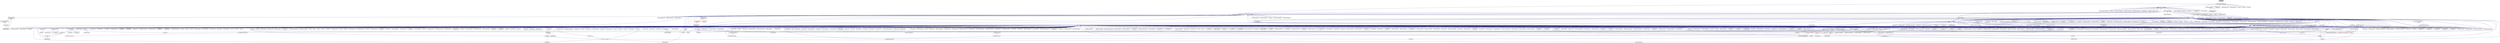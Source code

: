 digraph "lru_cache.hpp"
{
  edge [fontname="Helvetica",fontsize="10",labelfontname="Helvetica",labelfontsize="10"];
  node [fontname="Helvetica",fontsize="10",shape=record];
  Node23 [label="lru_cache.hpp",height=0.2,width=0.4,color="black", fillcolor="grey75", style="filled", fontcolor="black"];
  Node23 -> Node24 [dir="back",color="midnightblue",fontsize="10",style="solid",fontname="Helvetica"];
  Node24 [label="addressing_service.hpp",height=0.2,width=0.4,color="black", fillcolor="white", style="filled",URL="$d1/dd7/addressing__service_8hpp.html"];
  Node24 -> Node25 [dir="back",color="midnightblue",fontsize="10",style="solid",fontname="Helvetica"];
  Node25 [label="resolver_client.hpp",height=0.2,width=0.4,color="black", fillcolor="white", style="filled",URL="$d5/d6b/resolver__client_8hpp.html"];
  Node25 -> Node26 [dir="back",color="midnightblue",fontsize="10",style="solid",fontname="Helvetica"];
  Node26 [label="naming.hpp",height=0.2,width=0.4,color="black", fillcolor="white", style="filled",URL="$dd/d43/naming_8hpp.html"];
  Node26 -> Node27 [dir="back",color="midnightblue",fontsize="10",style="solid",fontname="Helvetica"];
  Node27 [label="row.hpp",height=0.2,width=0.4,color="black", fillcolor="white", style="filled",URL="$dc/d69/row_8hpp.html"];
  Node27 -> Node28 [dir="back",color="midnightblue",fontsize="10",style="solid",fontname="Helvetica"];
  Node28 [label="grid.hpp",height=0.2,width=0.4,color="black", fillcolor="white", style="filled",URL="$dc/d8a/grid_8hpp.html"];
  Node28 -> Node29 [dir="back",color="midnightblue",fontsize="10",style="solid",fontname="Helvetica"];
  Node29 [label="jacobi.cpp",height=0.2,width=0.4,color="black", fillcolor="white", style="filled",URL="$d2/d27/jacobi_8cpp.html"];
  Node28 -> Node30 [dir="back",color="midnightblue",fontsize="10",style="solid",fontname="Helvetica"];
  Node30 [label="solver.hpp",height=0.2,width=0.4,color="black", fillcolor="white", style="filled",URL="$db/d9a/server_2solver_8hpp.html"];
  Node30 -> Node31 [dir="back",color="midnightblue",fontsize="10",style="solid",fontname="Helvetica"];
  Node31 [label="solver.hpp",height=0.2,width=0.4,color="black", fillcolor="white", style="filled",URL="$d2/d1c/solver_8hpp.html"];
  Node31 -> Node29 [dir="back",color="midnightblue",fontsize="10",style="solid",fontname="Helvetica"];
  Node30 -> Node32 [dir="back",color="midnightblue",fontsize="10",style="solid",fontname="Helvetica"];
  Node32 [label="solver.cpp",height=0.2,width=0.4,color="black", fillcolor="white", style="filled",URL="$d6/d94/solver_8cpp.html"];
  Node28 -> Node31 [dir="back",color="midnightblue",fontsize="10",style="solid",fontname="Helvetica"];
  Node28 -> Node33 [dir="back",color="midnightblue",fontsize="10",style="solid",fontname="Helvetica"];
  Node33 [label="grid.cpp",height=0.2,width=0.4,color="black", fillcolor="white", style="filled",URL="$d6/d1b/jacobi__component_2grid_8cpp.html"];
  Node27 -> Node34 [dir="back",color="midnightblue",fontsize="10",style="solid",fontname="Helvetica"];
  Node34 [label="stencil_iterator.hpp",height=0.2,width=0.4,color="black", fillcolor="white", style="filled",URL="$dc/d5c/server_2stencil__iterator_8hpp.html"];
  Node34 -> Node30 [dir="back",color="midnightblue",fontsize="10",style="solid",fontname="Helvetica"];
  Node34 -> Node35 [dir="back",color="midnightblue",fontsize="10",style="solid",fontname="Helvetica"];
  Node35 [label="stencil_iterator.cpp",height=0.2,width=0.4,color="black", fillcolor="white", style="filled",URL="$d6/de1/server_2stencil__iterator_8cpp.html"];
  Node34 -> Node36 [dir="back",color="midnightblue",fontsize="10",style="solid",fontname="Helvetica"];
  Node36 [label="stencil_iterator.cpp",height=0.2,width=0.4,color="black", fillcolor="white", style="filled",URL="$d7/d71/stencil__iterator_8cpp.html"];
  Node27 -> Node33 [dir="back",color="midnightblue",fontsize="10",style="solid",fontname="Helvetica"];
  Node26 -> Node37 [dir="back",color="midnightblue",fontsize="10",style="solid",fontname="Helvetica"];
  Node37 [label="stencil_iterator.hpp",height=0.2,width=0.4,color="black", fillcolor="white", style="filled",URL="$d4/dc8/stencil__iterator_8hpp.html"];
  Node37 -> Node30 [dir="back",color="midnightblue",fontsize="10",style="solid",fontname="Helvetica"];
  Node37 -> Node34 [dir="back",color="midnightblue",fontsize="10",style="solid",fontname="Helvetica"];
  Node37 -> Node36 [dir="back",color="midnightblue",fontsize="10",style="solid",fontname="Helvetica"];
  Node26 -> Node31 [dir="back",color="midnightblue",fontsize="10",style="solid",fontname="Helvetica"];
  Node26 -> Node38 [dir="back",color="midnightblue",fontsize="10",style="solid",fontname="Helvetica"];
  Node38 [label="runtime.hpp",height=0.2,width=0.4,color="black", fillcolor="white", style="filled",URL="$d5/d15/include_2runtime_8hpp.html"];
  Node38 -> Node39 [dir="back",color="midnightblue",fontsize="10",style="solid",fontname="Helvetica"];
  Node39 [label="async_io_action.cpp",height=0.2,width=0.4,color="black", fillcolor="white", style="filled",URL="$d3/df5/async__io__action_8cpp.html"];
  Node38 -> Node40 [dir="back",color="midnightblue",fontsize="10",style="solid",fontname="Helvetica"];
  Node40 [label="async_io_external.cpp",height=0.2,width=0.4,color="black", fillcolor="white", style="filled",URL="$da/d9a/async__io__external_8cpp.html"];
  Node38 -> Node41 [dir="back",color="midnightblue",fontsize="10",style="solid",fontname="Helvetica"];
  Node41 [label="async_io_low_level.cpp",height=0.2,width=0.4,color="black", fillcolor="white", style="filled",URL="$dc/d10/async__io__low__level_8cpp.html"];
  Node38 -> Node42 [dir="back",color="midnightblue",fontsize="10",style="solid",fontname="Helvetica"];
  Node42 [label="async_io_simple.cpp",height=0.2,width=0.4,color="black", fillcolor="white", style="filled",URL="$da/db7/async__io__simple_8cpp.html"];
  Node38 -> Node43 [dir="back",color="midnightblue",fontsize="10",style="solid",fontname="Helvetica"];
  Node43 [label="rnd_future_reduce.cpp",height=0.2,width=0.4,color="black", fillcolor="white", style="filled",URL="$d1/db5/rnd__future__reduce_8cpp.html"];
  Node38 -> Node44 [dir="back",color="midnightblue",fontsize="10",style="solid",fontname="Helvetica"];
  Node44 [label="oversubscribing_resource\l_partitioner.cpp",height=0.2,width=0.4,color="black", fillcolor="white", style="filled",URL="$dd/dee/oversubscribing__resource__partitioner_8cpp.html"];
  Node38 -> Node45 [dir="back",color="midnightblue",fontsize="10",style="solid",fontname="Helvetica"];
  Node45 [label="system_characteristics.hpp",height=0.2,width=0.4,color="black", fillcolor="white", style="filled",URL="$d0/d07/system__characteristics_8hpp.html"];
  Node45 -> Node44 [dir="back",color="midnightblue",fontsize="10",style="solid",fontname="Helvetica"];
  Node45 -> Node46 [dir="back",color="midnightblue",fontsize="10",style="solid",fontname="Helvetica"];
  Node46 [label="simple_resource_partitioner.cpp",height=0.2,width=0.4,color="black", fillcolor="white", style="filled",URL="$d5/df9/simple__resource__partitioner_8cpp.html"];
  Node38 -> Node46 [dir="back",color="midnightblue",fontsize="10",style="solid",fontname="Helvetica"];
  Node38 -> Node47 [dir="back",color="midnightblue",fontsize="10",style="solid",fontname="Helvetica"];
  Node47 [label="hpx.hpp",height=0.2,width=0.4,color="red", fillcolor="white", style="filled",URL="$d0/daa/hpx_8hpp.html"];
  Node47 -> Node48 [dir="back",color="midnightblue",fontsize="10",style="solid",fontname="Helvetica"];
  Node48 [label="1d_stencil_1.cpp",height=0.2,width=0.4,color="black", fillcolor="white", style="filled",URL="$d2/db1/1d__stencil__1_8cpp.html"];
  Node47 -> Node49 [dir="back",color="midnightblue",fontsize="10",style="solid",fontname="Helvetica"];
  Node49 [label="1d_stencil_2.cpp",height=0.2,width=0.4,color="black", fillcolor="white", style="filled",URL="$d3/dd1/1d__stencil__2_8cpp.html"];
  Node47 -> Node50 [dir="back",color="midnightblue",fontsize="10",style="solid",fontname="Helvetica"];
  Node50 [label="1d_stencil_3.cpp",height=0.2,width=0.4,color="black", fillcolor="white", style="filled",URL="$db/d19/1d__stencil__3_8cpp.html"];
  Node47 -> Node51 [dir="back",color="midnightblue",fontsize="10",style="solid",fontname="Helvetica"];
  Node51 [label="1d_stencil_4.cpp",height=0.2,width=0.4,color="black", fillcolor="white", style="filled",URL="$d1/d7d/1d__stencil__4_8cpp.html"];
  Node47 -> Node52 [dir="back",color="midnightblue",fontsize="10",style="solid",fontname="Helvetica"];
  Node52 [label="1d_stencil_4_parallel.cpp",height=0.2,width=0.4,color="black", fillcolor="white", style="filled",URL="$d6/d05/1d__stencil__4__parallel_8cpp.html"];
  Node47 -> Node53 [dir="back",color="midnightblue",fontsize="10",style="solid",fontname="Helvetica"];
  Node53 [label="1d_stencil_4_repart.cpp",height=0.2,width=0.4,color="black", fillcolor="white", style="filled",URL="$d0/d6b/1d__stencil__4__repart_8cpp.html"];
  Node47 -> Node54 [dir="back",color="midnightblue",fontsize="10",style="solid",fontname="Helvetica"];
  Node54 [label="1d_stencil_4_throttle.cpp",height=0.2,width=0.4,color="black", fillcolor="white", style="filled",URL="$d6/de5/1d__stencil__4__throttle_8cpp.html"];
  Node47 -> Node55 [dir="back",color="midnightblue",fontsize="10",style="solid",fontname="Helvetica"];
  Node55 [label="1d_stencil_5.cpp",height=0.2,width=0.4,color="black", fillcolor="white", style="filled",URL="$d7/d2a/1d__stencil__5_8cpp.html"];
  Node47 -> Node56 [dir="back",color="midnightblue",fontsize="10",style="solid",fontname="Helvetica"];
  Node56 [label="1d_stencil_6.cpp",height=0.2,width=0.4,color="black", fillcolor="white", style="filled",URL="$db/de7/1d__stencil__6_8cpp.html"];
  Node47 -> Node57 [dir="back",color="midnightblue",fontsize="10",style="solid",fontname="Helvetica"];
  Node57 [label="1d_stencil_7.cpp",height=0.2,width=0.4,color="black", fillcolor="white", style="filled",URL="$d4/d5a/1d__stencil__7_8cpp.html"];
  Node47 -> Node58 [dir="back",color="midnightblue",fontsize="10",style="solid",fontname="Helvetica"];
  Node58 [label="1d_stencil_8.cpp",height=0.2,width=0.4,color="black", fillcolor="white", style="filled",URL="$df/de0/1d__stencil__8_8cpp.html"];
  Node47 -> Node59 [dir="back",color="midnightblue",fontsize="10",style="solid",fontname="Helvetica"];
  Node59 [label="accumulator.cpp",height=0.2,width=0.4,color="black", fillcolor="white", style="filled",URL="$d1/d81/accumulator_8cpp.html"];
  Node47 -> Node60 [dir="back",color="midnightblue",fontsize="10",style="solid",fontname="Helvetica"];
  Node60 [label="accumulator.hpp",height=0.2,width=0.4,color="black", fillcolor="white", style="filled",URL="$d4/d9d/server_2accumulator_8hpp.html"];
  Node60 -> Node59 [dir="back",color="midnightblue",fontsize="10",style="solid",fontname="Helvetica"];
  Node60 -> Node61 [dir="back",color="midnightblue",fontsize="10",style="solid",fontname="Helvetica"];
  Node61 [label="accumulator.hpp",height=0.2,width=0.4,color="red", fillcolor="white", style="filled",URL="$d8/d5e/accumulator_8hpp.html"];
  Node47 -> Node63 [dir="back",color="midnightblue",fontsize="10",style="solid",fontname="Helvetica"];
  Node63 [label="template_function_accumulator.hpp",height=0.2,width=0.4,color="black", fillcolor="white", style="filled",URL="$d7/da6/server_2template__function__accumulator_8hpp.html"];
  Node63 -> Node64 [dir="back",color="midnightblue",fontsize="10",style="solid",fontname="Helvetica"];
  Node64 [label="template_function_accumulator.cpp",height=0.2,width=0.4,color="black", fillcolor="white", style="filled",URL="$d5/d02/template__function__accumulator_8cpp.html"];
  Node63 -> Node65 [dir="back",color="midnightblue",fontsize="10",style="solid",fontname="Helvetica"];
  Node65 [label="template_function_accumulator.hpp",height=0.2,width=0.4,color="red", fillcolor="white", style="filled",URL="$d3/de9/template__function__accumulator_8hpp.html"];
  Node47 -> Node67 [dir="back",color="midnightblue",fontsize="10",style="solid",fontname="Helvetica"];
  Node67 [label="template_accumulator.cpp",height=0.2,width=0.4,color="black", fillcolor="white", style="filled",URL="$d0/d4a/template__accumulator_8cpp.html"];
  Node47 -> Node64 [dir="back",color="midnightblue",fontsize="10",style="solid",fontname="Helvetica"];
  Node47 -> Node65 [dir="back",color="midnightblue",fontsize="10",style="solid",fontname="Helvetica"];
  Node47 -> Node68 [dir="back",color="midnightblue",fontsize="10",style="solid",fontname="Helvetica"];
  Node68 [label="allgather_module.cpp",height=0.2,width=0.4,color="black", fillcolor="white", style="filled",URL="$df/de4/allgather__module_8cpp.html"];
  Node47 -> Node69 [dir="back",color="midnightblue",fontsize="10",style="solid",fontname="Helvetica"];
  Node69 [label="allgather.cpp",height=0.2,width=0.4,color="black", fillcolor="white", style="filled",URL="$d7/d06/allgather_8cpp.html"];
  Node47 -> Node70 [dir="back",color="midnightblue",fontsize="10",style="solid",fontname="Helvetica"];
  Node70 [label="allgather_and_gate.cpp",height=0.2,width=0.4,color="black", fillcolor="white", style="filled",URL="$d1/d56/allgather__and__gate_8cpp.html"];
  Node47 -> Node71 [dir="back",color="midnightblue",fontsize="10",style="solid",fontname="Helvetica"];
  Node71 [label="ag_client.cpp",height=0.2,width=0.4,color="black", fillcolor="white", style="filled",URL="$d4/d5d/ag__client_8cpp.html"];
  Node47 -> Node72 [dir="back",color="midnightblue",fontsize="10",style="solid",fontname="Helvetica"];
  Node72 [label="hpx_thread_phase.cpp",height=0.2,width=0.4,color="black", fillcolor="white", style="filled",URL="$d5/dca/hpx__thread__phase_8cpp.html"];
  Node47 -> Node73 [dir="back",color="midnightblue",fontsize="10",style="solid",fontname="Helvetica"];
  Node73 [label="os_thread_num.cpp",height=0.2,width=0.4,color="black", fillcolor="white", style="filled",URL="$d2/dfb/os__thread__num_8cpp.html"];
  Node47 -> Node74 [dir="back",color="midnightblue",fontsize="10",style="solid",fontname="Helvetica"];
  Node74 [label="cancelable_action.cpp",height=0.2,width=0.4,color="black", fillcolor="white", style="filled",URL="$d5/d0c/cancelable__action_8cpp.html"];
  Node47 -> Node75 [dir="back",color="midnightblue",fontsize="10",style="solid",fontname="Helvetica"];
  Node75 [label="cancelable_action.hpp",height=0.2,width=0.4,color="black", fillcolor="white", style="filled",URL="$d5/d4d/server_2cancelable__action_8hpp.html"];
  Node75 -> Node74 [dir="back",color="midnightblue",fontsize="10",style="solid",fontname="Helvetica"];
  Node75 -> Node76 [dir="back",color="midnightblue",fontsize="10",style="solid",fontname="Helvetica"];
  Node76 [label="cancelable_action.hpp",height=0.2,width=0.4,color="black", fillcolor="white", style="filled",URL="$d0/da3/stubs_2cancelable__action_8hpp.html"];
  Node76 -> Node77 [dir="back",color="midnightblue",fontsize="10",style="solid",fontname="Helvetica"];
  Node77 [label="cancelable_action.hpp",height=0.2,width=0.4,color="black", fillcolor="white", style="filled",URL="$d6/d28/cancelable__action_8hpp.html"];
  Node77 -> Node78 [dir="back",color="midnightblue",fontsize="10",style="solid",fontname="Helvetica"];
  Node78 [label="cancelable_action_client.cpp",height=0.2,width=0.4,color="black", fillcolor="white", style="filled",URL="$d1/db8/cancelable__action__client_8cpp.html"];
  Node47 -> Node76 [dir="back",color="midnightblue",fontsize="10",style="solid",fontname="Helvetica"];
  Node47 -> Node78 [dir="back",color="midnightblue",fontsize="10",style="solid",fontname="Helvetica"];
  Node47 -> Node79 [dir="back",color="midnightblue",fontsize="10",style="solid",fontname="Helvetica"];
  Node79 [label="cublas_matmul.cpp",height=0.2,width=0.4,color="black", fillcolor="white", style="filled",URL="$dd/d84/cublas__matmul_8cpp.html"];
  Node47 -> Node80 [dir="back",color="midnightblue",fontsize="10",style="solid",fontname="Helvetica"];
  Node80 [label="win_perf_counters.cpp",height=0.2,width=0.4,color="black", fillcolor="white", style="filled",URL="$d8/d11/win__perf__counters_8cpp.html"];
  Node47 -> Node81 [dir="back",color="midnightblue",fontsize="10",style="solid",fontname="Helvetica"];
  Node81 [label="win_perf_counters.hpp",height=0.2,width=0.4,color="black", fillcolor="white", style="filled",URL="$d5/da7/win__perf__counters_8hpp.html"];
  Node47 -> Node82 [dir="back",color="midnightblue",fontsize="10",style="solid",fontname="Helvetica"];
  Node82 [label="hello_world_component.hpp",height=0.2,width=0.4,color="red", fillcolor="white", style="filled",URL="$df/df0/hello__world__component_8hpp.html"];
  Node47 -> Node85 [dir="back",color="midnightblue",fontsize="10",style="solid",fontname="Helvetica"];
  Node85 [label="interpolate1d.cpp",height=0.2,width=0.4,color="black", fillcolor="white", style="filled",URL="$d0/d05/interpolate1d_8cpp.html"];
  Node47 -> Node86 [dir="back",color="midnightblue",fontsize="10",style="solid",fontname="Helvetica"];
  Node86 [label="partition.hpp",height=0.2,width=0.4,color="black", fillcolor="white", style="filled",URL="$d0/d7a/examples_2interpolate1d_2interpolate1d_2partition_8hpp.html"];
  Node86 -> Node85 [dir="back",color="midnightblue",fontsize="10",style="solid",fontname="Helvetica"];
  Node86 -> Node87 [dir="back",color="midnightblue",fontsize="10",style="solid",fontname="Helvetica"];
  Node87 [label="interpolate1d.hpp",height=0.2,width=0.4,color="red", fillcolor="white", style="filled",URL="$d4/dc7/interpolate1d_8hpp.html"];
  Node87 -> Node85 [dir="back",color="midnightblue",fontsize="10",style="solid",fontname="Helvetica"];
  Node47 -> Node89 [dir="back",color="midnightblue",fontsize="10",style="solid",fontname="Helvetica"];
  Node89 [label="partition.hpp",height=0.2,width=0.4,color="black", fillcolor="white", style="filled",URL="$d0/dff/examples_2interpolate1d_2interpolate1d_2server_2partition_8hpp.html"];
  Node89 -> Node86 [dir="back",color="midnightblue",fontsize="10",style="solid",fontname="Helvetica"];
  Node89 -> Node90 [dir="back",color="midnightblue",fontsize="10",style="solid",fontname="Helvetica"];
  Node90 [label="partition.cpp",height=0.2,width=0.4,color="black", fillcolor="white", style="filled",URL="$d0/d4f/examples_2interpolate1d_2interpolate1d_2server_2partition_8cpp.html"];
  Node47 -> Node87 [dir="back",color="midnightblue",fontsize="10",style="solid",fontname="Helvetica"];
  Node47 -> Node91 [dir="back",color="midnightblue",fontsize="10",style="solid",fontname="Helvetica"];
  Node91 [label="read_values.cpp",height=0.2,width=0.4,color="black", fillcolor="white", style="filled",URL="$d0/d8c/interpolate1d_2interpolate1d_2read__values_8cpp.html"];
  Node47 -> Node90 [dir="back",color="midnightblue",fontsize="10",style="solid",fontname="Helvetica"];
  Node47 -> Node29 [dir="back",color="midnightblue",fontsize="10",style="solid",fontname="Helvetica"];
  Node47 -> Node33 [dir="back",color="midnightblue",fontsize="10",style="solid",fontname="Helvetica"];
  Node47 -> Node92 [dir="back",color="midnightblue",fontsize="10",style="solid",fontname="Helvetica"];
  Node92 [label="row.cpp",height=0.2,width=0.4,color="black", fillcolor="white", style="filled",URL="$d3/d86/server_2row_8cpp.html"];
  Node47 -> Node32 [dir="back",color="midnightblue",fontsize="10",style="solid",fontname="Helvetica"];
  Node47 -> Node35 [dir="back",color="midnightblue",fontsize="10",style="solid",fontname="Helvetica"];
  Node47 -> Node36 [dir="back",color="midnightblue",fontsize="10",style="solid",fontname="Helvetica"];
  Node47 -> Node93 [dir="back",color="midnightblue",fontsize="10",style="solid",fontname="Helvetica"];
  Node93 [label="jacobi.cpp",height=0.2,width=0.4,color="black", fillcolor="white", style="filled",URL="$d3/d44/smp_2jacobi_8cpp.html"];
  Node47 -> Node94 [dir="back",color="midnightblue",fontsize="10",style="solid",fontname="Helvetica"];
  Node94 [label="jacobi_hpx.cpp",height=0.2,width=0.4,color="black", fillcolor="white", style="filled",URL="$d8/d72/jacobi__hpx_8cpp.html"];
  Node47 -> Node95 [dir="back",color="midnightblue",fontsize="10",style="solid",fontname="Helvetica"];
  Node95 [label="jacobi_nonuniform.cpp",height=0.2,width=0.4,color="black", fillcolor="white", style="filled",URL="$dd/ddc/jacobi__nonuniform_8cpp.html"];
  Node47 -> Node96 [dir="back",color="midnightblue",fontsize="10",style="solid",fontname="Helvetica"];
  Node96 [label="jacobi_nonuniform_hpx.cpp",height=0.2,width=0.4,color="black", fillcolor="white", style="filled",URL="$de/d56/jacobi__nonuniform__hpx_8cpp.html"];
  Node47 -> Node97 [dir="back",color="midnightblue",fontsize="10",style="solid",fontname="Helvetica"];
  Node97 [label="nqueen.cpp",height=0.2,width=0.4,color="black", fillcolor="white", style="filled",URL="$db/dca/nqueen_8cpp.html"];
  Node47 -> Node98 [dir="back",color="midnightblue",fontsize="10",style="solid",fontname="Helvetica"];
  Node98 [label="nqueen.hpp",height=0.2,width=0.4,color="red", fillcolor="white", style="filled",URL="$de/d58/server_2nqueen_8hpp.html"];
  Node98 -> Node97 [dir="back",color="midnightblue",fontsize="10",style="solid",fontname="Helvetica"];
  Node47 -> Node101 [dir="back",color="midnightblue",fontsize="10",style="solid",fontname="Helvetica"];
  Node101 [label="nqueen_client.cpp",height=0.2,width=0.4,color="black", fillcolor="white", style="filled",URL="$d3/d5e/nqueen__client_8cpp.html"];
  Node47 -> Node102 [dir="back",color="midnightblue",fontsize="10",style="solid",fontname="Helvetica"];
  Node102 [label="sine.cpp",height=0.2,width=0.4,color="black", fillcolor="white", style="filled",URL="$d3/d0d/server_2sine_8cpp.html"];
  Node47 -> Node103 [dir="back",color="midnightblue",fontsize="10",style="solid",fontname="Helvetica"];
  Node103 [label="sine.hpp",height=0.2,width=0.4,color="black", fillcolor="white", style="filled",URL="$d8/dac/sine_8hpp.html"];
  Node103 -> Node102 [dir="back",color="midnightblue",fontsize="10",style="solid",fontname="Helvetica"];
  Node103 -> Node104 [dir="back",color="midnightblue",fontsize="10",style="solid",fontname="Helvetica"];
  Node104 [label="sine.cpp",height=0.2,width=0.4,color="black", fillcolor="white", style="filled",URL="$d5/dd8/sine_8cpp.html"];
  Node47 -> Node104 [dir="back",color="midnightblue",fontsize="10",style="solid",fontname="Helvetica"];
  Node47 -> Node105 [dir="back",color="midnightblue",fontsize="10",style="solid",fontname="Helvetica"];
  Node105 [label="sine_client.cpp",height=0.2,width=0.4,color="black", fillcolor="white", style="filled",URL="$db/d62/sine__client_8cpp.html"];
  Node47 -> Node106 [dir="back",color="midnightblue",fontsize="10",style="solid",fontname="Helvetica"];
  Node106 [label="qt.cpp",height=0.2,width=0.4,color="black", fillcolor="white", style="filled",URL="$df/d90/qt_8cpp.html"];
  Node47 -> Node107 [dir="back",color="midnightblue",fontsize="10",style="solid",fontname="Helvetica"];
  Node107 [label="queue_client.cpp",height=0.2,width=0.4,color="black", fillcolor="white", style="filled",URL="$d7/d96/queue__client_8cpp.html"];
  Node47 -> Node108 [dir="back",color="midnightblue",fontsize="10",style="solid",fontname="Helvetica"];
  Node108 [label="customize_async.cpp",height=0.2,width=0.4,color="black", fillcolor="white", style="filled",URL="$d0/d82/customize__async_8cpp.html"];
  Node47 -> Node109 [dir="back",color="midnightblue",fontsize="10",style="solid",fontname="Helvetica"];
  Node109 [label="data_actions.cpp",height=0.2,width=0.4,color="black", fillcolor="white", style="filled",URL="$dc/d68/data__actions_8cpp.html"];
  Node47 -> Node110 [dir="back",color="midnightblue",fontsize="10",style="solid",fontname="Helvetica"];
  Node110 [label="error_handling.cpp",height=0.2,width=0.4,color="black", fillcolor="white", style="filled",URL="$d9/d96/error__handling_8cpp.html"];
  Node47 -> Node111 [dir="back",color="midnightblue",fontsize="10",style="solid",fontname="Helvetica"];
  Node111 [label="event_synchronization.cpp",height=0.2,width=0.4,color="black", fillcolor="white", style="filled",URL="$d0/d35/event__synchronization_8cpp.html"];
  Node47 -> Node112 [dir="back",color="midnightblue",fontsize="10",style="solid",fontname="Helvetica"];
  Node112 [label="factorial.cpp",height=0.2,width=0.4,color="black", fillcolor="white", style="filled",URL="$d9/d00/factorial_8cpp.html"];
  Node47 -> Node113 [dir="back",color="midnightblue",fontsize="10",style="solid",fontname="Helvetica"];
  Node113 [label="file_serialization.cpp",height=0.2,width=0.4,color="black", fillcolor="white", style="filled",URL="$de/d58/file__serialization_8cpp.html"];
  Node47 -> Node114 [dir="back",color="midnightblue",fontsize="10",style="solid",fontname="Helvetica"];
  Node114 [label="init_globally.cpp",height=0.2,width=0.4,color="black", fillcolor="white", style="filled",URL="$d6/dad/init__globally_8cpp.html"];
  Node47 -> Node115 [dir="back",color="midnightblue",fontsize="10",style="solid",fontname="Helvetica"];
  Node115 [label="interest_calculator.cpp",height=0.2,width=0.4,color="black", fillcolor="white", style="filled",URL="$d2/d86/interest__calculator_8cpp.html"];
  Node47 -> Node116 [dir="back",color="midnightblue",fontsize="10",style="solid",fontname="Helvetica"];
  Node116 [label="non_atomic_rma.cpp",height=0.2,width=0.4,color="black", fillcolor="white", style="filled",URL="$d7/d8b/non__atomic__rma_8cpp.html"];
  Node47 -> Node117 [dir="back",color="midnightblue",fontsize="10",style="solid",fontname="Helvetica"];
  Node117 [label="partitioned_vector\l_spmd_foreach.cpp",height=0.2,width=0.4,color="black", fillcolor="white", style="filled",URL="$db/d7c/partitioned__vector__spmd__foreach_8cpp.html"];
  Node47 -> Node118 [dir="back",color="midnightblue",fontsize="10",style="solid",fontname="Helvetica"];
  Node118 [label="pipeline1.cpp",height=0.2,width=0.4,color="black", fillcolor="white", style="filled",URL="$d5/d77/pipeline1_8cpp.html"];
  Node47 -> Node119 [dir="back",color="midnightblue",fontsize="10",style="solid",fontname="Helvetica"];
  Node119 [label="quicksort.cpp",height=0.2,width=0.4,color="black", fillcolor="white", style="filled",URL="$d3/d1e/quicksort_8cpp.html"];
  Node47 -> Node120 [dir="back",color="midnightblue",fontsize="10",style="solid",fontname="Helvetica"];
  Node120 [label="receive_buffer.cpp",height=0.2,width=0.4,color="black", fillcolor="white", style="filled",URL="$d7/d10/receive__buffer_8cpp.html"];
  Node47 -> Node121 [dir="back",color="midnightblue",fontsize="10",style="solid",fontname="Helvetica"];
  Node121 [label="safe_object.cpp",height=0.2,width=0.4,color="black", fillcolor="white", style="filled",URL="$dd/d52/safe__object_8cpp.html"];
  Node47 -> Node122 [dir="back",color="midnightblue",fontsize="10",style="solid",fontname="Helvetica"];
  Node122 [label="sort_by_key_demo.cpp",height=0.2,width=0.4,color="black", fillcolor="white", style="filled",URL="$da/d20/sort__by__key__demo_8cpp.html"];
  Node47 -> Node123 [dir="back",color="midnightblue",fontsize="10",style="solid",fontname="Helvetica"];
  Node123 [label="timed_wake.cpp",height=0.2,width=0.4,color="black", fillcolor="white", style="filled",URL="$d8/df9/timed__wake_8cpp.html"];
  Node47 -> Node124 [dir="back",color="midnightblue",fontsize="10",style="solid",fontname="Helvetica"];
  Node124 [label="vector_counting_dotproduct.cpp",height=0.2,width=0.4,color="black", fillcolor="white", style="filled",URL="$df/de9/vector__counting__dotproduct_8cpp.html"];
  Node47 -> Node125 [dir="back",color="midnightblue",fontsize="10",style="solid",fontname="Helvetica"];
  Node125 [label="vector_zip_dotproduct.cpp",height=0.2,width=0.4,color="black", fillcolor="white", style="filled",URL="$dc/d18/vector__zip__dotproduct_8cpp.html"];
  Node47 -> Node126 [dir="back",color="midnightblue",fontsize="10",style="solid",fontname="Helvetica"];
  Node126 [label="zerocopy_rdma.cpp",height=0.2,width=0.4,color="black", fillcolor="white", style="filled",URL="$d1/dad/zerocopy__rdma_8cpp.html"];
  Node47 -> Node127 [dir="back",color="midnightblue",fontsize="10",style="solid",fontname="Helvetica"];
  Node127 [label="random_mem_access.cpp",height=0.2,width=0.4,color="black", fillcolor="white", style="filled",URL="$d1/d51/random__mem__access_8cpp.html"];
  Node47 -> Node128 [dir="back",color="midnightblue",fontsize="10",style="solid",fontname="Helvetica"];
  Node128 [label="random_mem_access.hpp",height=0.2,width=0.4,color="red", fillcolor="white", style="filled",URL="$d0/d19/server_2random__mem__access_8hpp.html"];
  Node128 -> Node127 [dir="back",color="midnightblue",fontsize="10",style="solid",fontname="Helvetica"];
  Node47 -> Node131 [dir="back",color="midnightblue",fontsize="10",style="solid",fontname="Helvetica"];
  Node131 [label="random_mem_access_client.cpp",height=0.2,width=0.4,color="black", fillcolor="white", style="filled",URL="$df/d1b/random__mem__access__client_8cpp.html"];
  Node47 -> Node44 [dir="back",color="midnightblue",fontsize="10",style="solid",fontname="Helvetica"];
  Node47 -> Node46 [dir="back",color="midnightblue",fontsize="10",style="solid",fontname="Helvetica"];
  Node47 -> Node132 [dir="back",color="midnightblue",fontsize="10",style="solid",fontname="Helvetica"];
  Node132 [label="dimension.hpp",height=0.2,width=0.4,color="red", fillcolor="white", style="filled",URL="$d6/d39/sheneos_2sheneos_2dimension_8hpp.html"];
  Node132 -> Node138 [dir="back",color="midnightblue",fontsize="10",style="solid",fontname="Helvetica"];
  Node138 [label="partition3d.hpp",height=0.2,width=0.4,color="black", fillcolor="white", style="filled",URL="$dd/dbf/server_2partition3d_8hpp.html"];
  Node138 -> Node139 [dir="back",color="midnightblue",fontsize="10",style="solid",fontname="Helvetica"];
  Node139 [label="partition3d.hpp",height=0.2,width=0.4,color="black", fillcolor="white", style="filled",URL="$d1/d50/partition3d_8hpp.html"];
  Node139 -> Node135 [dir="back",color="midnightblue",fontsize="10",style="solid",fontname="Helvetica"];
  Node135 [label="interpolator.cpp",height=0.2,width=0.4,color="black", fillcolor="white", style="filled",URL="$d5/d02/interpolator_8cpp.html"];
  Node139 -> Node140 [dir="back",color="midnightblue",fontsize="10",style="solid",fontname="Helvetica"];
  Node140 [label="interpolator.hpp",height=0.2,width=0.4,color="red", fillcolor="white", style="filled",URL="$dc/d3b/interpolator_8hpp.html"];
  Node140 -> Node135 [dir="back",color="midnightblue",fontsize="10",style="solid",fontname="Helvetica"];
  Node140 -> Node142 [dir="back",color="midnightblue",fontsize="10",style="solid",fontname="Helvetica"];
  Node142 [label="sheneos_compare.cpp",height=0.2,width=0.4,color="black", fillcolor="white", style="filled",URL="$dc/d11/sheneos__compare_8cpp.html"];
  Node140 -> Node143 [dir="back",color="midnightblue",fontsize="10",style="solid",fontname="Helvetica"];
  Node143 [label="sheneos_test.cpp",height=0.2,width=0.4,color="black", fillcolor="white", style="filled",URL="$d4/d6e/sheneos__test_8cpp.html"];
  Node138 -> Node137 [dir="back",color="midnightblue",fontsize="10",style="solid",fontname="Helvetica"];
  Node137 [label="partition3d.cpp",height=0.2,width=0.4,color="black", fillcolor="white", style="filled",URL="$de/d70/partition3d_8cpp.html"];
  Node47 -> Node135 [dir="back",color="midnightblue",fontsize="10",style="solid",fontname="Helvetica"];
  Node47 -> Node139 [dir="back",color="midnightblue",fontsize="10",style="solid",fontname="Helvetica"];
  Node47 -> Node138 [dir="back",color="midnightblue",fontsize="10",style="solid",fontname="Helvetica"];
  Node47 -> Node140 [dir="back",color="midnightblue",fontsize="10",style="solid",fontname="Helvetica"];
  Node47 -> Node144 [dir="back",color="midnightblue",fontsize="10",style="solid",fontname="Helvetica"];
  Node144 [label="configuration.hpp",height=0.2,width=0.4,color="red", fillcolor="white", style="filled",URL="$dc/d0a/configuration_8hpp.html"];
  Node144 -> Node140 [dir="back",color="midnightblue",fontsize="10",style="solid",fontname="Helvetica"];
  Node47 -> Node136 [dir="back",color="midnightblue",fontsize="10",style="solid",fontname="Helvetica"];
  Node136 [label="read_values.cpp",height=0.2,width=0.4,color="black", fillcolor="white", style="filled",URL="$d7/da4/sheneos_2sheneos_2read__values_8cpp.html"];
  Node47 -> Node137 [dir="back",color="midnightblue",fontsize="10",style="solid",fontname="Helvetica"];
  Node47 -> Node143 [dir="back",color="midnightblue",fontsize="10",style="solid",fontname="Helvetica"];
  Node47 -> Node146 [dir="back",color="midnightblue",fontsize="10",style="solid",fontname="Helvetica"];
  Node146 [label="startup_shutdown.cpp",height=0.2,width=0.4,color="black", fillcolor="white", style="filled",URL="$d3/dfc/server_2startup__shutdown_8cpp.html"];
  Node47 -> Node147 [dir="back",color="midnightblue",fontsize="10",style="solid",fontname="Helvetica"];
  Node147 [label="startup_shutdown.cpp",height=0.2,width=0.4,color="black", fillcolor="white", style="filled",URL="$d0/ddb/startup__shutdown_8cpp.html"];
  Node47 -> Node148 [dir="back",color="midnightblue",fontsize="10",style="solid",fontname="Helvetica"];
  Node148 [label="spin.cpp",height=0.2,width=0.4,color="black", fillcolor="white", style="filled",URL="$d7/df2/spin_8cpp.html"];
  Node47 -> Node149 [dir="back",color="midnightblue",fontsize="10",style="solid",fontname="Helvetica"];
  Node149 [label="throttle.cpp",height=0.2,width=0.4,color="black", fillcolor="white", style="filled",URL="$de/d56/server_2throttle_8cpp.html"];
  Node47 -> Node150 [dir="back",color="midnightblue",fontsize="10",style="solid",fontname="Helvetica"];
  Node150 [label="throttle.hpp",height=0.2,width=0.4,color="black", fillcolor="white", style="filled",URL="$db/dc9/server_2throttle_8hpp.html"];
  Node150 -> Node149 [dir="back",color="midnightblue",fontsize="10",style="solid",fontname="Helvetica"];
  Node150 -> Node151 [dir="back",color="midnightblue",fontsize="10",style="solid",fontname="Helvetica"];
  Node151 [label="throttle.hpp",height=0.2,width=0.4,color="black", fillcolor="white", style="filled",URL="$d5/dec/stubs_2throttle_8hpp.html"];
  Node151 -> Node152 [dir="back",color="midnightblue",fontsize="10",style="solid",fontname="Helvetica"];
  Node152 [label="throttle.hpp",height=0.2,width=0.4,color="black", fillcolor="white", style="filled",URL="$d2/d2e/throttle_8hpp.html"];
  Node152 -> Node153 [dir="back",color="midnightblue",fontsize="10",style="solid",fontname="Helvetica"];
  Node153 [label="throttle.cpp",height=0.2,width=0.4,color="black", fillcolor="white", style="filled",URL="$db/d02/throttle_8cpp.html"];
  Node152 -> Node154 [dir="back",color="midnightblue",fontsize="10",style="solid",fontname="Helvetica"];
  Node154 [label="throttle_client.cpp",height=0.2,width=0.4,color="black", fillcolor="white", style="filled",URL="$d0/db7/throttle__client_8cpp.html"];
  Node47 -> Node151 [dir="back",color="midnightblue",fontsize="10",style="solid",fontname="Helvetica"];
  Node47 -> Node153 [dir="back",color="midnightblue",fontsize="10",style="solid",fontname="Helvetica"];
  Node47 -> Node152 [dir="back",color="midnightblue",fontsize="10",style="solid",fontname="Helvetica"];
  Node47 -> Node155 [dir="back",color="midnightblue",fontsize="10",style="solid",fontname="Helvetica"];
  Node155 [label="transpose_await.cpp",height=0.2,width=0.4,color="black", fillcolor="white", style="filled",URL="$de/d68/transpose__await_8cpp.html"];
  Node47 -> Node156 [dir="back",color="midnightblue",fontsize="10",style="solid",fontname="Helvetica"];
  Node156 [label="transpose_block.cpp",height=0.2,width=0.4,color="black", fillcolor="white", style="filled",URL="$d0/de1/transpose__block_8cpp.html"];
  Node47 -> Node157 [dir="back",color="midnightblue",fontsize="10",style="solid",fontname="Helvetica"];
  Node157 [label="transpose_block_numa.cpp",height=0.2,width=0.4,color="black", fillcolor="white", style="filled",URL="$dd/d3b/transpose__block__numa_8cpp.html"];
  Node47 -> Node158 [dir="back",color="midnightblue",fontsize="10",style="solid",fontname="Helvetica"];
  Node158 [label="transpose_serial.cpp",height=0.2,width=0.4,color="black", fillcolor="white", style="filled",URL="$db/d74/transpose__serial_8cpp.html"];
  Node47 -> Node159 [dir="back",color="midnightblue",fontsize="10",style="solid",fontname="Helvetica"];
  Node159 [label="transpose_serial_block.cpp",height=0.2,width=0.4,color="black", fillcolor="white", style="filled",URL="$d8/daa/transpose__serial__block_8cpp.html"];
  Node47 -> Node160 [dir="back",color="midnightblue",fontsize="10",style="solid",fontname="Helvetica"];
  Node160 [label="transpose_serial_vector.cpp",height=0.2,width=0.4,color="black", fillcolor="white", style="filled",URL="$d4/d04/transpose__serial__vector_8cpp.html"];
  Node47 -> Node161 [dir="back",color="midnightblue",fontsize="10",style="solid",fontname="Helvetica"];
  Node161 [label="transpose_smp.cpp",height=0.2,width=0.4,color="black", fillcolor="white", style="filled",URL="$d2/d99/transpose__smp_8cpp.html"];
  Node47 -> Node162 [dir="back",color="midnightblue",fontsize="10",style="solid",fontname="Helvetica"];
  Node162 [label="transpose_smp_block.cpp",height=0.2,width=0.4,color="black", fillcolor="white", style="filled",URL="$da/d4d/transpose__smp__block_8cpp.html"];
  Node47 -> Node163 [dir="back",color="midnightblue",fontsize="10",style="solid",fontname="Helvetica"];
  Node163 [label="simple_central_tuplespace.hpp",height=0.2,width=0.4,color="red", fillcolor="white", style="filled",URL="$db/d69/server_2simple__central__tuplespace_8hpp.html"];
  Node163 -> Node164 [dir="back",color="midnightblue",fontsize="10",style="solid",fontname="Helvetica"];
  Node164 [label="simple_central_tuplespace.cpp",height=0.2,width=0.4,color="black", fillcolor="white", style="filled",URL="$d3/dec/simple__central__tuplespace_8cpp.html"];
  Node47 -> Node168 [dir="back",color="midnightblue",fontsize="10",style="solid",fontname="Helvetica"];
  Node168 [label="tuples_warehouse.hpp",height=0.2,width=0.4,color="black", fillcolor="white", style="filled",URL="$da/de6/tuples__warehouse_8hpp.html"];
  Node168 -> Node163 [dir="back",color="midnightblue",fontsize="10",style="solid",fontname="Helvetica"];
  Node47 -> Node164 [dir="back",color="midnightblue",fontsize="10",style="solid",fontname="Helvetica"];
  Node47 -> Node169 [dir="back",color="midnightblue",fontsize="10",style="solid",fontname="Helvetica"];
  Node169 [label="hpx_runtime.cpp",height=0.2,width=0.4,color="black", fillcolor="white", style="filled",URL="$d7/d1e/hpx__runtime_8cpp.html"];
  Node47 -> Node170 [dir="back",color="midnightblue",fontsize="10",style="solid",fontname="Helvetica"];
  Node170 [label="synchronize.cpp",height=0.2,width=0.4,color="black", fillcolor="white", style="filled",URL="$da/da2/synchronize_8cpp.html"];
  Node47 -> Node171 [dir="back",color="midnightblue",fontsize="10",style="solid",fontname="Helvetica"];
  Node171 [label="agas_cache_timings.cpp",height=0.2,width=0.4,color="black", fillcolor="white", style="filled",URL="$dd/d37/agas__cache__timings_8cpp.html"];
  Node47 -> Node172 [dir="back",color="midnightblue",fontsize="10",style="solid",fontname="Helvetica"];
  Node172 [label="async_overheads.cpp",height=0.2,width=0.4,color="black", fillcolor="white", style="filled",URL="$de/da6/async__overheads_8cpp.html"];
  Node47 -> Node173 [dir="back",color="midnightblue",fontsize="10",style="solid",fontname="Helvetica"];
  Node173 [label="coroutines_call_overhead.cpp",height=0.2,width=0.4,color="black", fillcolor="white", style="filled",URL="$da/d1e/coroutines__call__overhead_8cpp.html"];
  Node47 -> Node174 [dir="back",color="midnightblue",fontsize="10",style="solid",fontname="Helvetica"];
  Node174 [label="foreach_scaling.cpp",height=0.2,width=0.4,color="black", fillcolor="white", style="filled",URL="$d4/d94/foreach__scaling_8cpp.html"];
  Node47 -> Node175 [dir="back",color="midnightblue",fontsize="10",style="solid",fontname="Helvetica"];
  Node175 [label="function_object_wrapper\l_overhead.cpp",height=0.2,width=0.4,color="black", fillcolor="white", style="filled",URL="$d5/d6f/function__object__wrapper__overhead_8cpp.html"];
  Node47 -> Node176 [dir="back",color="midnightblue",fontsize="10",style="solid",fontname="Helvetica"];
  Node176 [label="hpx_homogeneous_timed\l_task_spawn_executors.cpp",height=0.2,width=0.4,color="black", fillcolor="white", style="filled",URL="$d1/d3b/hpx__homogeneous__timed__task__spawn__executors_8cpp.html"];
  Node47 -> Node177 [dir="back",color="midnightblue",fontsize="10",style="solid",fontname="Helvetica"];
  Node177 [label="htts2_hpx.cpp",height=0.2,width=0.4,color="black", fillcolor="white", style="filled",URL="$d2/daf/htts2__hpx_8cpp.html"];
  Node47 -> Node178 [dir="back",color="midnightblue",fontsize="10",style="solid",fontname="Helvetica"];
  Node178 [label="partitioned_vector\l_foreach.cpp",height=0.2,width=0.4,color="black", fillcolor="white", style="filled",URL="$df/d5f/partitioned__vector__foreach_8cpp.html"];
  Node47 -> Node179 [dir="back",color="midnightblue",fontsize="10",style="solid",fontname="Helvetica"];
  Node179 [label="serialization_overhead.cpp",height=0.2,width=0.4,color="black", fillcolor="white", style="filled",URL="$d3/df8/serialization__overhead_8cpp.html"];
  Node47 -> Node180 [dir="back",color="midnightblue",fontsize="10",style="solid",fontname="Helvetica"];
  Node180 [label="sizeof.cpp",height=0.2,width=0.4,color="black", fillcolor="white", style="filled",URL="$d3/d0f/sizeof_8cpp.html"];
  Node47 -> Node181 [dir="back",color="midnightblue",fontsize="10",style="solid",fontname="Helvetica"];
  Node181 [label="skynet.cpp",height=0.2,width=0.4,color="black", fillcolor="white", style="filled",URL="$d0/dc3/skynet_8cpp.html"];
  Node47 -> Node182 [dir="back",color="midnightblue",fontsize="10",style="solid",fontname="Helvetica"];
  Node182 [label="stencil3_iterators.cpp",height=0.2,width=0.4,color="black", fillcolor="white", style="filled",URL="$db/d9e/stencil3__iterators_8cpp.html"];
  Node47 -> Node183 [dir="back",color="midnightblue",fontsize="10",style="solid",fontname="Helvetica"];
  Node183 [label="stream.cpp",height=0.2,width=0.4,color="black", fillcolor="white", style="filled",URL="$da/d5f/stream_8cpp.html"];
  Node47 -> Node184 [dir="back",color="midnightblue",fontsize="10",style="solid",fontname="Helvetica"];
  Node184 [label="timed_task_spawn.cpp",height=0.2,width=0.4,color="black", fillcolor="white", style="filled",URL="$df/de1/timed__task__spawn_8cpp.html"];
  Node47 -> Node185 [dir="back",color="midnightblue",fontsize="10",style="solid",fontname="Helvetica"];
  Node185 [label="transform_reduce_binary\l_scaling.cpp",height=0.2,width=0.4,color="black", fillcolor="white", style="filled",URL="$d1/dae/transform__reduce__binary__scaling_8cpp.html"];
  Node47 -> Node186 [dir="back",color="midnightblue",fontsize="10",style="solid",fontname="Helvetica"];
  Node186 [label="transform_reduce_scaling.cpp",height=0.2,width=0.4,color="black", fillcolor="white", style="filled",URL="$db/d2a/transform__reduce__scaling_8cpp.html"];
  Node47 -> Node187 [dir="back",color="midnightblue",fontsize="10",style="solid",fontname="Helvetica"];
  Node187 [label="minmax_element_performance.cpp",height=0.2,width=0.4,color="black", fillcolor="white", style="filled",URL="$d9/d93/minmax__element__performance_8cpp.html"];
  Node47 -> Node188 [dir="back",color="midnightblue",fontsize="10",style="solid",fontname="Helvetica"];
  Node188 [label="barrier_performance.cpp",height=0.2,width=0.4,color="black", fillcolor="white", style="filled",URL="$d6/d6c/barrier__performance_8cpp.html"];
  Node47 -> Node189 [dir="back",color="midnightblue",fontsize="10",style="solid",fontname="Helvetica"];
  Node189 [label="network_storage.cpp",height=0.2,width=0.4,color="black", fillcolor="white", style="filled",URL="$db/daa/network__storage_8cpp.html"];
  Node47 -> Node190 [dir="back",color="midnightblue",fontsize="10",style="solid",fontname="Helvetica"];
  Node190 [label="simple_profiler.hpp",height=0.2,width=0.4,color="black", fillcolor="white", style="filled",URL="$d8/d02/simple__profiler_8hpp.html"];
  Node190 -> Node189 [dir="back",color="midnightblue",fontsize="10",style="solid",fontname="Helvetica"];
  Node47 -> Node191 [dir="back",color="midnightblue",fontsize="10",style="solid",fontname="Helvetica"];
  Node191 [label="osu_bcast.cpp",height=0.2,width=0.4,color="black", fillcolor="white", style="filled",URL="$d3/dca/osu__bcast_8cpp.html"];
  Node47 -> Node192 [dir="back",color="midnightblue",fontsize="10",style="solid",fontname="Helvetica"];
  Node192 [label="osu_bibw.cpp",height=0.2,width=0.4,color="black", fillcolor="white", style="filled",URL="$d2/d04/osu__bibw_8cpp.html"];
  Node47 -> Node193 [dir="back",color="midnightblue",fontsize="10",style="solid",fontname="Helvetica"];
  Node193 [label="osu_bw.cpp",height=0.2,width=0.4,color="black", fillcolor="white", style="filled",URL="$d4/d20/osu__bw_8cpp.html"];
  Node47 -> Node194 [dir="back",color="midnightblue",fontsize="10",style="solid",fontname="Helvetica"];
  Node194 [label="osu_latency.cpp",height=0.2,width=0.4,color="black", fillcolor="white", style="filled",URL="$df/d58/osu__latency_8cpp.html"];
  Node47 -> Node195 [dir="back",color="midnightblue",fontsize="10",style="solid",fontname="Helvetica"];
  Node195 [label="osu_multi_lat.cpp",height=0.2,width=0.4,color="black", fillcolor="white", style="filled",URL="$d7/d91/osu__multi__lat_8cpp.html"];
  Node47 -> Node196 [dir="back",color="midnightblue",fontsize="10",style="solid",fontname="Helvetica"];
  Node196 [label="osu_scatter.cpp",height=0.2,width=0.4,color="black", fillcolor="white", style="filled",URL="$d4/d4c/osu__scatter_8cpp.html"];
  Node47 -> Node197 [dir="back",color="midnightblue",fontsize="10",style="solid",fontname="Helvetica"];
  Node197 [label="pingpong_performance.cpp",height=0.2,width=0.4,color="black", fillcolor="white", style="filled",URL="$de/d03/pingpong__performance_8cpp.html"];
  Node47 -> Node198 [dir="back",color="midnightblue",fontsize="10",style="solid",fontname="Helvetica"];
  Node198 [label="benchmark_is_heap.cpp",height=0.2,width=0.4,color="black", fillcolor="white", style="filled",URL="$da/d4f/benchmark__is__heap_8cpp.html"];
  Node47 -> Node199 [dir="back",color="midnightblue",fontsize="10",style="solid",fontname="Helvetica"];
  Node199 [label="benchmark_is_heap_until.cpp",height=0.2,width=0.4,color="black", fillcolor="white", style="filled",URL="$dc/df5/benchmark__is__heap__until_8cpp.html"];
  Node47 -> Node200 [dir="back",color="midnightblue",fontsize="10",style="solid",fontname="Helvetica"];
  Node200 [label="benchmark_merge.cpp",height=0.2,width=0.4,color="black", fillcolor="white", style="filled",URL="$dd/d49/benchmark__merge_8cpp.html"];
  Node47 -> Node201 [dir="back",color="midnightblue",fontsize="10",style="solid",fontname="Helvetica"];
  Node201 [label="benchmark_partition.cpp",height=0.2,width=0.4,color="black", fillcolor="white", style="filled",URL="$d9/d88/benchmark__partition_8cpp.html"];
  Node47 -> Node202 [dir="back",color="midnightblue",fontsize="10",style="solid",fontname="Helvetica"];
  Node202 [label="benchmark_partition\l_copy.cpp",height=0.2,width=0.4,color="black", fillcolor="white", style="filled",URL="$d3/d0e/benchmark__partition__copy_8cpp.html"];
  Node47 -> Node203 [dir="back",color="midnightblue",fontsize="10",style="solid",fontname="Helvetica"];
  Node203 [label="benchmark_unique_copy.cpp",height=0.2,width=0.4,color="black", fillcolor="white", style="filled",URL="$d9/d53/benchmark__unique__copy_8cpp.html"];
  Node47 -> Node204 [dir="back",color="midnightblue",fontsize="10",style="solid",fontname="Helvetica"];
  Node204 [label="action_move_semantics.cpp",height=0.2,width=0.4,color="black", fillcolor="white", style="filled",URL="$d4/db3/action__move__semantics_8cpp.html"];
  Node47 -> Node205 [dir="back",color="midnightblue",fontsize="10",style="solid",fontname="Helvetica"];
  Node205 [label="movable_objects.cpp",height=0.2,width=0.4,color="black", fillcolor="white", style="filled",URL="$d8/d65/movable__objects_8cpp.html"];
  Node47 -> Node206 [dir="back",color="midnightblue",fontsize="10",style="solid",fontname="Helvetica"];
  Node206 [label="duplicate_id_registration\l_1596.cpp",height=0.2,width=0.4,color="black", fillcolor="white", style="filled",URL="$db/d8d/duplicate__id__registration__1596_8cpp.html"];
  Node47 -> Node207 [dir="back",color="midnightblue",fontsize="10",style="solid",fontname="Helvetica"];
  Node207 [label="pass_by_value_id_type\l_action.cpp",height=0.2,width=0.4,color="black", fillcolor="white", style="filled",URL="$d0/de6/pass__by__value__id__type__action_8cpp.html"];
  Node47 -> Node208 [dir="back",color="midnightblue",fontsize="10",style="solid",fontname="Helvetica"];
  Node208 [label="register_with_basename\l_1804.cpp",height=0.2,width=0.4,color="black", fillcolor="white", style="filled",URL="$db/d95/register__with__basename__1804_8cpp.html"];
  Node47 -> Node209 [dir="back",color="midnightblue",fontsize="10",style="solid",fontname="Helvetica"];
  Node209 [label="send_gid_keep_component\l_1624.cpp",height=0.2,width=0.4,color="black", fillcolor="white", style="filled",URL="$d9/d49/send__gid__keep__component__1624_8cpp.html"];
  Node47 -> Node210 [dir="back",color="midnightblue",fontsize="10",style="solid",fontname="Helvetica"];
  Node210 [label="algorithms.cc",height=0.2,width=0.4,color="black", fillcolor="white", style="filled",URL="$d5/d1b/algorithms_8cc.html"];
  Node47 -> Node211 [dir="back",color="midnightblue",fontsize="10",style="solid",fontname="Helvetica"];
  Node211 [label="matrix_hpx.hh",height=0.2,width=0.4,color="black", fillcolor="white", style="filled",URL="$d5/d89/matrix__hpx_8hh.html"];
  Node211 -> Node212 [dir="back",color="midnightblue",fontsize="10",style="solid",fontname="Helvetica"];
  Node212 [label="block_matrix.hh",height=0.2,width=0.4,color="red", fillcolor="white", style="filled",URL="$dc/de8/block__matrix_8hh.html"];
  Node212 -> Node210 [dir="back",color="midnightblue",fontsize="10",style="solid",fontname="Helvetica"];
  Node212 -> Node216 [dir="back",color="midnightblue",fontsize="10",style="solid",fontname="Helvetica"];
  Node216 [label="block_matrix.cc",height=0.2,width=0.4,color="black", fillcolor="white", style="filled",URL="$de/d88/block__matrix_8cc.html"];
  Node212 -> Node215 [dir="back",color="midnightblue",fontsize="10",style="solid",fontname="Helvetica"];
  Node215 [label="tests.cc",height=0.2,width=0.4,color="black", fillcolor="white", style="filled",URL="$d6/d96/tests_8cc.html"];
  Node211 -> Node210 [dir="back",color="midnightblue",fontsize="10",style="solid",fontname="Helvetica"];
  Node211 -> Node214 [dir="back",color="midnightblue",fontsize="10",style="solid",fontname="Helvetica"];
  Node214 [label="matrix_hpx.cc",height=0.2,width=0.4,color="black", fillcolor="white", style="filled",URL="$d7/d32/matrix__hpx_8cc.html"];
  Node47 -> Node212 [dir="back",color="midnightblue",fontsize="10",style="solid",fontname="Helvetica"];
  Node47 -> Node216 [dir="back",color="midnightblue",fontsize="10",style="solid",fontname="Helvetica"];
  Node47 -> Node217 [dir="back",color="midnightblue",fontsize="10",style="solid",fontname="Helvetica"];
  Node217 [label="main.cc",height=0.2,width=0.4,color="black", fillcolor="white", style="filled",URL="$d9/d0f/main_8cc.html"];
  Node47 -> Node218 [dir="back",color="midnightblue",fontsize="10",style="solid",fontname="Helvetica"];
  Node218 [label="matrix.cc",height=0.2,width=0.4,color="black", fillcolor="white", style="filled",URL="$d7/dea/matrix_8cc.html"];
  Node47 -> Node214 [dir="back",color="midnightblue",fontsize="10",style="solid",fontname="Helvetica"];
  Node47 -> Node215 [dir="back",color="midnightblue",fontsize="10",style="solid",fontname="Helvetica"];
  Node47 -> Node219 [dir="back",color="midnightblue",fontsize="10",style="solid",fontname="Helvetica"];
  Node219 [label="client_1950.cpp",height=0.2,width=0.4,color="black", fillcolor="white", style="filled",URL="$d0/d79/client__1950_8cpp.html"];
  Node47 -> Node220 [dir="back",color="midnightblue",fontsize="10",style="solid",fontname="Helvetica"];
  Node220 [label="commandline_options\l_1437.cpp",height=0.2,width=0.4,color="black", fillcolor="white", style="filled",URL="$d5/dbd/commandline__options__1437_8cpp.html"];
  Node47 -> Node221 [dir="back",color="midnightblue",fontsize="10",style="solid",fontname="Helvetica"];
  Node221 [label="moveonly_constructor\l_arguments_1405.cpp",height=0.2,width=0.4,color="black", fillcolor="white", style="filled",URL="$d3/dcf/moveonly__constructor__arguments__1405_8cpp.html"];
  Node47 -> Node222 [dir="back",color="midnightblue",fontsize="10",style="solid",fontname="Helvetica"];
  Node222 [label="partitioned_vector\l_2201.cpp",height=0.2,width=0.4,color="black", fillcolor="white", style="filled",URL="$dc/d39/partitioned__vector__2201_8cpp.html"];
  Node47 -> Node223 [dir="back",color="midnightblue",fontsize="10",style="solid",fontname="Helvetica"];
  Node223 [label="dynamic_counters_loaded\l_1508.cpp",height=0.2,width=0.4,color="black", fillcolor="white", style="filled",URL="$db/d58/dynamic__counters__loaded__1508_8cpp.html"];
  Node47 -> Node224 [dir="back",color="midnightblue",fontsize="10",style="solid",fontname="Helvetica"];
  Node224 [label="id_type_ref_counting\l_1032.cpp",height=0.2,width=0.4,color="black", fillcolor="white", style="filled",URL="$d8/dfd/id__type__ref__counting__1032_8cpp.html"];
  Node47 -> Node225 [dir="back",color="midnightblue",fontsize="10",style="solid",fontname="Helvetica"];
  Node225 [label="lost_output_2236.cpp",height=0.2,width=0.4,color="black", fillcolor="white", style="filled",URL="$db/dd0/lost__output__2236_8cpp.html"];
  Node47 -> Node226 [dir="back",color="midnightblue",fontsize="10",style="solid",fontname="Helvetica"];
  Node226 [label="no_output_1173.cpp",height=0.2,width=0.4,color="black", fillcolor="white", style="filled",URL="$de/d67/no__output__1173_8cpp.html"];
  Node47 -> Node227 [dir="back",color="midnightblue",fontsize="10",style="solid",fontname="Helvetica"];
  Node227 [label="after_588.cpp",height=0.2,width=0.4,color="black", fillcolor="white", style="filled",URL="$dc/dc0/after__588_8cpp.html"];
  Node47 -> Node228 [dir="back",color="midnightblue",fontsize="10",style="solid",fontname="Helvetica"];
  Node228 [label="async_callback_with\l_bound_callback.cpp",height=0.2,width=0.4,color="black", fillcolor="white", style="filled",URL="$d2/dae/async__callback__with__bound__callback_8cpp.html"];
  Node47 -> Node229 [dir="back",color="midnightblue",fontsize="10",style="solid",fontname="Helvetica"];
  Node229 [label="async_unwrap_1037.cpp",height=0.2,width=0.4,color="black", fillcolor="white", style="filled",URL="$d4/d13/async__unwrap__1037_8cpp.html"];
  Node47 -> Node230 [dir="back",color="midnightblue",fontsize="10",style="solid",fontname="Helvetica"];
  Node230 [label="barrier_hang.cpp",height=0.2,width=0.4,color="black", fillcolor="white", style="filled",URL="$dd/d8b/barrier__hang_8cpp.html"];
  Node47 -> Node231 [dir="back",color="midnightblue",fontsize="10",style="solid",fontname="Helvetica"];
  Node231 [label="call_promise_get_gid\l_more_than_once.cpp",height=0.2,width=0.4,color="black", fillcolor="white", style="filled",URL="$d4/dd8/call__promise__get__gid__more__than__once_8cpp.html"];
  Node47 -> Node232 [dir="back",color="midnightblue",fontsize="10",style="solid",fontname="Helvetica"];
  Node232 [label="channel_register_as\l_2722.cpp",height=0.2,width=0.4,color="black", fillcolor="white", style="filled",URL="$d4/d98/channel__register__as__2722_8cpp.html"];
  Node47 -> Node233 [dir="back",color="midnightblue",fontsize="10",style="solid",fontname="Helvetica"];
  Node233 [label="dataflow_action_2008.cpp",height=0.2,width=0.4,color="black", fillcolor="white", style="filled",URL="$da/dad/dataflow__action__2008_8cpp.html"];
  Node47 -> Node234 [dir="back",color="midnightblue",fontsize="10",style="solid",fontname="Helvetica"];
  Node234 [label="dataflow_const_functor\l_773.cpp",height=0.2,width=0.4,color="black", fillcolor="white", style="filled",URL="$d3/df2/dataflow__const__functor__773_8cpp.html"];
  Node47 -> Node235 [dir="back",color="midnightblue",fontsize="10",style="solid",fontname="Helvetica"];
  Node235 [label="dataflow_future_swap.cpp",height=0.2,width=0.4,color="black", fillcolor="white", style="filled",URL="$dc/d8c/dataflow__future__swap_8cpp.html"];
  Node47 -> Node236 [dir="back",color="midnightblue",fontsize="10",style="solid",fontname="Helvetica"];
  Node236 [label="dataflow_future_swap2.cpp",height=0.2,width=0.4,color="black", fillcolor="white", style="filled",URL="$d1/db3/dataflow__future__swap2_8cpp.html"];
  Node47 -> Node237 [dir="back",color="midnightblue",fontsize="10",style="solid",fontname="Helvetica"];
  Node237 [label="dataflow_launch_775.cpp",height=0.2,width=0.4,color="black", fillcolor="white", style="filled",URL="$d7/d0d/dataflow__launch__775_8cpp.html"];
  Node47 -> Node238 [dir="back",color="midnightblue",fontsize="10",style="solid",fontname="Helvetica"];
  Node238 [label="dataflow_recursion\l_1613.cpp",height=0.2,width=0.4,color="black", fillcolor="white", style="filled",URL="$d0/d1f/dataflow__recursion__1613_8cpp.html"];
  Node47 -> Node239 [dir="back",color="midnightblue",fontsize="10",style="solid",fontname="Helvetica"];
  Node239 [label="dataflow_using_774.cpp",height=0.2,width=0.4,color="black", fillcolor="white", style="filled",URL="$d7/dfa/dataflow__using__774_8cpp.html"];
  Node47 -> Node240 [dir="back",color="midnightblue",fontsize="10",style="solid",fontname="Helvetica"];
  Node240 [label="exception_from_continuation\l_1613.cpp",height=0.2,width=0.4,color="black", fillcolor="white", style="filled",URL="$db/d28/exception__from__continuation__1613_8cpp.html"];
  Node47 -> Node241 [dir="back",color="midnightblue",fontsize="10",style="solid",fontname="Helvetica"];
  Node241 [label="fail_future_2667.cpp",height=0.2,width=0.4,color="black", fillcolor="white", style="filled",URL="$db/d7e/fail__future__2667_8cpp.html"];
  Node47 -> Node242 [dir="back",color="midnightblue",fontsize="10",style="solid",fontname="Helvetica"];
  Node242 [label="future_2667.cpp",height=0.2,width=0.4,color="black", fillcolor="white", style="filled",URL="$d2/dfd/future__2667_8cpp.html"];
  Node47 -> Node243 [dir="back",color="midnightblue",fontsize="10",style="solid",fontname="Helvetica"];
  Node243 [label="future_790.cpp",height=0.2,width=0.4,color="black", fillcolor="white", style="filled",URL="$de/d3d/future__790_8cpp.html"];
  Node47 -> Node244 [dir="back",color="midnightblue",fontsize="10",style="solid",fontname="Helvetica"];
  Node244 [label="future_unwrap_1182.cpp",height=0.2,width=0.4,color="black", fillcolor="white", style="filled",URL="$df/d7a/future__unwrap__1182_8cpp.html"];
  Node47 -> Node245 [dir="back",color="midnightblue",fontsize="10",style="solid",fontname="Helvetica"];
  Node245 [label="future_unwrap_878.cpp",height=0.2,width=0.4,color="black", fillcolor="white", style="filled",URL="$d9/ddf/future__unwrap__878_8cpp.html"];
  Node47 -> Node246 [dir="back",color="midnightblue",fontsize="10",style="solid",fontname="Helvetica"];
  Node246 [label="ignore_while_locked\l_1485.cpp",height=0.2,width=0.4,color="black", fillcolor="white", style="filled",URL="$db/d24/ignore__while__locked__1485_8cpp.html"];
  Node47 -> Node247 [dir="back",color="midnightblue",fontsize="10",style="solid",fontname="Helvetica"];
  Node247 [label="lifetime_588.cpp",height=0.2,width=0.4,color="black", fillcolor="white", style="filled",URL="$d7/dca/lifetime__588_8cpp.html"];
  Node47 -> Node248 [dir="back",color="midnightblue",fontsize="10",style="solid",fontname="Helvetica"];
  Node248 [label="lifetime_588_1.cpp",height=0.2,width=0.4,color="black", fillcolor="white", style="filled",URL="$de/d75/lifetime__588__1_8cpp.html"];
  Node47 -> Node249 [dir="back",color="midnightblue",fontsize="10",style="solid",fontname="Helvetica"];
  Node249 [label="multiple_gather_ops\l_2001.cpp",height=0.2,width=0.4,color="black", fillcolor="white", style="filled",URL="$d3/d95/multiple__gather__ops__2001_8cpp.html"];
  Node47 -> Node250 [dir="back",color="midnightblue",fontsize="10",style="solid",fontname="Helvetica"];
  Node250 [label="promise_1620.cpp",height=0.2,width=0.4,color="black", fillcolor="white", style="filled",URL="$d2/d67/promise__1620_8cpp.html"];
  Node47 -> Node251 [dir="back",color="midnightblue",fontsize="10",style="solid",fontname="Helvetica"];
  Node251 [label="promise_leak_996.cpp",height=0.2,width=0.4,color="black", fillcolor="white", style="filled",URL="$d0/d7e/promise__leak__996_8cpp.html"];
  Node47 -> Node252 [dir="back",color="midnightblue",fontsize="10",style="solid",fontname="Helvetica"];
  Node252 [label="receive_buffer_1733.cpp",height=0.2,width=0.4,color="black", fillcolor="white", style="filled",URL="$d1/d0e/receive__buffer__1733_8cpp.html"];
  Node47 -> Node253 [dir="back",color="midnightblue",fontsize="10",style="solid",fontname="Helvetica"];
  Node253 [label="safely_destroy_promise\l_1481.cpp",height=0.2,width=0.4,color="black", fillcolor="white", style="filled",URL="$dd/d62/safely__destroy__promise__1481_8cpp.html"];
  Node47 -> Node254 [dir="back",color="midnightblue",fontsize="10",style="solid",fontname="Helvetica"];
  Node254 [label="set_hpx_limit_798.cpp",height=0.2,width=0.4,color="black", fillcolor="white", style="filled",URL="$d2/dfb/set__hpx__limit__798_8cpp.html"];
  Node47 -> Node255 [dir="back",color="midnightblue",fontsize="10",style="solid",fontname="Helvetica"];
  Node255 [label="shared_mutex_1702.cpp",height=0.2,width=0.4,color="black", fillcolor="white", style="filled",URL="$d2/d66/shared__mutex__1702_8cpp.html"];
  Node47 -> Node256 [dir="back",color="midnightblue",fontsize="10",style="solid",fontname="Helvetica"];
  Node256 [label="shared_stated_leaked\l_1211.cpp",height=0.2,width=0.4,color="black", fillcolor="white", style="filled",URL="$dc/dce/shared__stated__leaked__1211_8cpp.html"];
  Node47 -> Node257 [dir="back",color="midnightblue",fontsize="10",style="solid",fontname="Helvetica"];
  Node257 [label="split_future_2246.cpp",height=0.2,width=0.4,color="black", fillcolor="white", style="filled",URL="$db/d2b/split__future__2246_8cpp.html"];
  Node47 -> Node258 [dir="back",color="midnightblue",fontsize="10",style="solid",fontname="Helvetica"];
  Node258 [label="wait_all_hang_1946.cpp",height=0.2,width=0.4,color="black", fillcolor="white", style="filled",URL="$d5/d69/wait__all__hang__1946_8cpp.html"];
  Node47 -> Node259 [dir="back",color="midnightblue",fontsize="10",style="solid",fontname="Helvetica"];
  Node259 [label="wait_for_1751.cpp",height=0.2,width=0.4,color="black", fillcolor="white", style="filled",URL="$d9/d48/wait__for__1751_8cpp.html"];
  Node47 -> Node260 [dir="back",color="midnightblue",fontsize="10",style="solid",fontname="Helvetica"];
  Node260 [label="when_all_vectors_1623.cpp",height=0.2,width=0.4,color="black", fillcolor="white", style="filled",URL="$dd/d2e/when__all__vectors__1623_8cpp.html"];
  Node47 -> Node261 [dir="back",color="midnightblue",fontsize="10",style="solid",fontname="Helvetica"];
  Node261 [label="multiple_init.cpp",height=0.2,width=0.4,color="black", fillcolor="white", style="filled",URL="$df/d43/multiple__init_8cpp.html"];
  Node47 -> Node262 [dir="back",color="midnightblue",fontsize="10",style="solid",fontname="Helvetica"];
  Node262 [label="is_executor_1691.cpp",height=0.2,width=0.4,color="black", fillcolor="white", style="filled",URL="$d2/d1e/is__executor__1691_8cpp.html"];
  Node47 -> Node263 [dir="back",color="midnightblue",fontsize="10",style="solid",fontname="Helvetica"];
  Node263 [label="for_each_annotated\l_function.cpp",height=0.2,width=0.4,color="black", fillcolor="white", style="filled",URL="$d5/dbf/for__each__annotated__function_8cpp.html"];
  Node47 -> Node264 [dir="back",color="midnightblue",fontsize="10",style="solid",fontname="Helvetica"];
  Node264 [label="for_loop_2281.cpp",height=0.2,width=0.4,color="black", fillcolor="white", style="filled",URL="$de/d36/for__loop__2281_8cpp.html"];
  Node47 -> Node265 [dir="back",color="midnightblue",fontsize="10",style="solid",fontname="Helvetica"];
  Node265 [label="minimal_findend.cpp",height=0.2,width=0.4,color="black", fillcolor="white", style="filled",URL="$da/d34/minimal__findend_8cpp.html"];
  Node47 -> Node266 [dir="back",color="midnightblue",fontsize="10",style="solid",fontname="Helvetica"];
  Node266 [label="scan_different_inits.cpp",height=0.2,width=0.4,color="black", fillcolor="white", style="filled",URL="$d6/d4b/scan__different__inits_8cpp.html"];
  Node47 -> Node267 [dir="back",color="midnightblue",fontsize="10",style="solid",fontname="Helvetica"];
  Node267 [label="scan_non_commutative.cpp",height=0.2,width=0.4,color="black", fillcolor="white", style="filled",URL="$d8/de4/scan__non__commutative_8cpp.html"];
  Node47 -> Node268 [dir="back",color="midnightblue",fontsize="10",style="solid",fontname="Helvetica"];
  Node268 [label="scan_shortlength.cpp",height=0.2,width=0.4,color="black", fillcolor="white", style="filled",URL="$de/d75/scan__shortlength_8cpp.html"];
  Node47 -> Node269 [dir="back",color="midnightblue",fontsize="10",style="solid",fontname="Helvetica"];
  Node269 [label="search_zerolength.cpp",height=0.2,width=0.4,color="black", fillcolor="white", style="filled",URL="$d0/d9f/search__zerolength_8cpp.html"];
  Node47 -> Node270 [dir="back",color="midnightblue",fontsize="10",style="solid",fontname="Helvetica"];
  Node270 [label="static_chunker_2282.cpp",height=0.2,width=0.4,color="black", fillcolor="white", style="filled",URL="$d5/d52/static__chunker__2282_8cpp.html"];
  Node47 -> Node271 [dir="back",color="midnightblue",fontsize="10",style="solid",fontname="Helvetica"];
  Node271 [label="papi_counters_active\l_interface.cpp",height=0.2,width=0.4,color="black", fillcolor="white", style="filled",URL="$db/dd5/papi__counters__active__interface_8cpp.html"];
  Node47 -> Node272 [dir="back",color="midnightblue",fontsize="10",style="solid",fontname="Helvetica"];
  Node272 [label="papi_counters_basic\l_functions.cpp",height=0.2,width=0.4,color="black", fillcolor="white", style="filled",URL="$da/dc8/papi__counters__basic__functions_8cpp.html"];
  Node47 -> Node273 [dir="back",color="midnightblue",fontsize="10",style="solid",fontname="Helvetica"];
  Node273 [label="papi_counters_segfault\l_1890.cpp",height=0.2,width=0.4,color="black", fillcolor="white", style="filled",URL="$df/d76/papi__counters__segfault__1890_8cpp.html"];
  Node47 -> Node274 [dir="back",color="midnightblue",fontsize="10",style="solid",fontname="Helvetica"];
  Node274 [label="statistics_2666.cpp",height=0.2,width=0.4,color="black", fillcolor="white", style="filled",URL="$d7/d98/statistics__2666_8cpp.html"];
  Node47 -> Node275 [dir="back",color="midnightblue",fontsize="10",style="solid",fontname="Helvetica"];
  Node275 [label="uptime_1737.cpp",height=0.2,width=0.4,color="black", fillcolor="white", style="filled",URL="$d7/d12/uptime__1737_8cpp.html"];
  Node47 -> Node276 [dir="back",color="midnightblue",fontsize="10",style="solid",fontname="Helvetica"];
  Node276 [label="block_os_threads_1036.cpp",height=0.2,width=0.4,color="black", fillcolor="white", style="filled",URL="$d7/d92/block__os__threads__1036_8cpp.html"];
  Node47 -> Node277 [dir="back",color="midnightblue",fontsize="10",style="solid",fontname="Helvetica"];
  Node277 [label="resume_priority.cpp",height=0.2,width=0.4,color="black", fillcolor="white", style="filled",URL="$de/d5e/resume__priority_8cpp.html"];
  Node47 -> Node278 [dir="back",color="midnightblue",fontsize="10",style="solid",fontname="Helvetica"];
  Node278 [label="thread_data_1111.cpp",height=0.2,width=0.4,color="black", fillcolor="white", style="filled",URL="$d5/d15/thread__data__1111_8cpp.html"];
  Node47 -> Node279 [dir="back",color="midnightblue",fontsize="10",style="solid",fontname="Helvetica"];
  Node279 [label="thread_pool_executor\l_1112.cpp",height=0.2,width=0.4,color="black", fillcolor="white", style="filled",URL="$df/daa/thread__pool__executor__1112_8cpp.html"];
  Node47 -> Node280 [dir="back",color="midnightblue",fontsize="10",style="solid",fontname="Helvetica"];
  Node280 [label="thread_pool_executor\l_1114.cpp",height=0.2,width=0.4,color="black", fillcolor="white", style="filled",URL="$d8/d63/thread__pool__executor__1114_8cpp.html"];
  Node47 -> Node281 [dir="back",color="midnightblue",fontsize="10",style="solid",fontname="Helvetica"];
  Node281 [label="thread_rescheduling.cpp",height=0.2,width=0.4,color="black", fillcolor="white", style="filled",URL="$d6/d6d/thread__rescheduling_8cpp.html"];
  Node47 -> Node282 [dir="back",color="midnightblue",fontsize="10",style="solid",fontname="Helvetica"];
  Node282 [label="thread_suspend_duration.cpp",height=0.2,width=0.4,color="black", fillcolor="white", style="filled",URL="$db/d59/thread__suspend__duration_8cpp.html"];
  Node47 -> Node283 [dir="back",color="midnightblue",fontsize="10",style="solid",fontname="Helvetica"];
  Node283 [label="thread_suspend_pending.cpp",height=0.2,width=0.4,color="black", fillcolor="white", style="filled",URL="$de/d29/thread__suspend__pending_8cpp.html"];
  Node47 -> Node284 [dir="back",color="midnightblue",fontsize="10",style="solid",fontname="Helvetica"];
  Node284 [label="threads_all_1422.cpp",height=0.2,width=0.4,color="black", fillcolor="white", style="filled",URL="$d2/d38/threads__all__1422_8cpp.html"];
  Node47 -> Node285 [dir="back",color="midnightblue",fontsize="10",style="solid",fontname="Helvetica"];
  Node285 [label="unhandled_exception\l_582.cpp",height=0.2,width=0.4,color="black", fillcolor="white", style="filled",URL="$d9/d1e/unhandled__exception__582_8cpp.html"];
  Node47 -> Node286 [dir="back",color="midnightblue",fontsize="10",style="solid",fontname="Helvetica"];
  Node286 [label="configuration_1572.cpp",height=0.2,width=0.4,color="black", fillcolor="white", style="filled",URL="$d9/d26/configuration__1572_8cpp.html"];
  Node47 -> Node287 [dir="back",color="midnightblue",fontsize="10",style="solid",fontname="Helvetica"];
  Node287 [label="function_argument.cpp",height=0.2,width=0.4,color="black", fillcolor="white", style="filled",URL="$db/da3/function__argument_8cpp.html"];
  Node47 -> Node288 [dir="back",color="midnightblue",fontsize="10",style="solid",fontname="Helvetica"];
  Node288 [label="serialize_buffer_1069.cpp",height=0.2,width=0.4,color="black", fillcolor="white", style="filled",URL="$d4/dc0/serialize__buffer__1069_8cpp.html"];
  Node47 -> Node289 [dir="back",color="midnightblue",fontsize="10",style="solid",fontname="Helvetica"];
  Node289 [label="unwrapped_1528.cpp",height=0.2,width=0.4,color="black", fillcolor="white", style="filled",URL="$d7/d63/unwrapped__1528_8cpp.html"];
  Node47 -> Node290 [dir="back",color="midnightblue",fontsize="10",style="solid",fontname="Helvetica"];
  Node290 [label="managed_refcnt_checker.cpp",height=0.2,width=0.4,color="black", fillcolor="white", style="filled",URL="$d3/d8d/managed__refcnt__checker_8cpp.html"];
  Node47 -> Node291 [dir="back",color="midnightblue",fontsize="10",style="solid",fontname="Helvetica"];
  Node291 [label="managed_refcnt_checker.hpp",height=0.2,width=0.4,color="red", fillcolor="white", style="filled",URL="$db/dd0/managed__refcnt__checker_8hpp.html"];
  Node47 -> Node304 [dir="back",color="midnightblue",fontsize="10",style="solid",fontname="Helvetica"];
  Node304 [label="managed_refcnt_checker.cpp",height=0.2,width=0.4,color="black", fillcolor="white", style="filled",URL="$d7/d11/server_2managed__refcnt__checker_8cpp.html"];
  Node47 -> Node305 [dir="back",color="midnightblue",fontsize="10",style="solid",fontname="Helvetica"];
  Node305 [label="managed_refcnt_checker.hpp",height=0.2,width=0.4,color="black", fillcolor="white", style="filled",URL="$df/da6/server_2managed__refcnt__checker_8hpp.html"];
  Node305 -> Node290 [dir="back",color="midnightblue",fontsize="10",style="solid",fontname="Helvetica"];
  Node305 -> Node304 [dir="back",color="midnightblue",fontsize="10",style="solid",fontname="Helvetica"];
  Node305 -> Node306 [dir="back",color="midnightblue",fontsize="10",style="solid",fontname="Helvetica"];
  Node306 [label="managed_refcnt_checker.hpp",height=0.2,width=0.4,color="black", fillcolor="white", style="filled",URL="$d3/d77/stubs_2managed__refcnt__checker_8hpp.html"];
  Node306 -> Node291 [dir="back",color="midnightblue",fontsize="10",style="solid",fontname="Helvetica"];
  Node47 -> Node307 [dir="back",color="midnightblue",fontsize="10",style="solid",fontname="Helvetica"];
  Node307 [label="simple_refcnt_checker.cpp",height=0.2,width=0.4,color="black", fillcolor="white", style="filled",URL="$d7/d14/server_2simple__refcnt__checker_8cpp.html"];
  Node47 -> Node308 [dir="back",color="midnightblue",fontsize="10",style="solid",fontname="Helvetica"];
  Node308 [label="simple_refcnt_checker.hpp",height=0.2,width=0.4,color="black", fillcolor="white", style="filled",URL="$d6/d3d/server_2simple__refcnt__checker_8hpp.html"];
  Node308 -> Node307 [dir="back",color="midnightblue",fontsize="10",style="solid",fontname="Helvetica"];
  Node308 -> Node309 [dir="back",color="midnightblue",fontsize="10",style="solid",fontname="Helvetica"];
  Node309 [label="simple_refcnt_checker.cpp",height=0.2,width=0.4,color="black", fillcolor="white", style="filled",URL="$df/d16/simple__refcnt__checker_8cpp.html"];
  Node308 -> Node310 [dir="back",color="midnightblue",fontsize="10",style="solid",fontname="Helvetica"];
  Node310 [label="simple_refcnt_checker.hpp",height=0.2,width=0.4,color="black", fillcolor="white", style="filled",URL="$da/d8e/stubs_2simple__refcnt__checker_8hpp.html"];
  Node310 -> Node311 [dir="back",color="midnightblue",fontsize="10",style="solid",fontname="Helvetica"];
  Node311 [label="simple_refcnt_checker.hpp",height=0.2,width=0.4,color="red", fillcolor="white", style="filled",URL="$dd/d4e/simple__refcnt__checker_8hpp.html"];
  Node47 -> Node312 [dir="back",color="midnightblue",fontsize="10",style="solid",fontname="Helvetica"];
  Node312 [label="simple_mobile_object.cpp",height=0.2,width=0.4,color="black", fillcolor="white", style="filled",URL="$d2/da7/simple__mobile__object_8cpp.html"];
  Node47 -> Node309 [dir="back",color="midnightblue",fontsize="10",style="solid",fontname="Helvetica"];
  Node47 -> Node311 [dir="back",color="midnightblue",fontsize="10",style="solid",fontname="Helvetica"];
  Node47 -> Node306 [dir="back",color="midnightblue",fontsize="10",style="solid",fontname="Helvetica"];
  Node47 -> Node310 [dir="back",color="midnightblue",fontsize="10",style="solid",fontname="Helvetica"];
  Node47 -> Node313 [dir="back",color="midnightblue",fontsize="10",style="solid",fontname="Helvetica"];
  Node313 [label="gid_type.cpp",height=0.2,width=0.4,color="black", fillcolor="white", style="filled",URL="$d4/d63/gid__type_8cpp.html"];
  Node47 -> Node314 [dir="back",color="midnightblue",fontsize="10",style="solid",fontname="Helvetica"];
  Node314 [label="test.cpp",height=0.2,width=0.4,color="black", fillcolor="white", style="filled",URL="$df/dac/test_8cpp.html"];
  Node47 -> Node315 [dir="back",color="midnightblue",fontsize="10",style="solid",fontname="Helvetica"];
  Node315 [label="launch_process.cpp",height=0.2,width=0.4,color="black", fillcolor="white", style="filled",URL="$df/ddc/launch__process_8cpp.html"];
  Node47 -> Node316 [dir="back",color="midnightblue",fontsize="10",style="solid",fontname="Helvetica"];
  Node316 [label="launched_process.cpp",height=0.2,width=0.4,color="black", fillcolor="white", style="filled",URL="$d8/de7/launched__process_8cpp.html"];
  Node47 -> Node317 [dir="back",color="midnightblue",fontsize="10",style="solid",fontname="Helvetica"];
  Node317 [label="handled_exception.cpp",height=0.2,width=0.4,color="black", fillcolor="white", style="filled",URL="$d8/d05/handled__exception_8cpp.html"];
  Node47 -> Node318 [dir="back",color="midnightblue",fontsize="10",style="solid",fontname="Helvetica"];
  Node318 [label="unhandled_exception.cpp",height=0.2,width=0.4,color="black", fillcolor="white", style="filled",URL="$d3/d3a/unhandled__exception_8cpp.html"];
  Node47 -> Node319 [dir="back",color="midnightblue",fontsize="10",style="solid",fontname="Helvetica"];
  Node319 [label="await.cpp",height=0.2,width=0.4,color="black", fillcolor="white", style="filled",URL="$d6/d41/await_8cpp.html"];
  Node47 -> Node320 [dir="back",color="midnightblue",fontsize="10",style="solid",fontname="Helvetica"];
  Node320 [label="barrier.cpp",height=0.2,width=0.4,color="black", fillcolor="white", style="filled",URL="$df/d63/tests_2unit_2lcos_2barrier_8cpp.html"];
  Node47 -> Node321 [dir="back",color="midnightblue",fontsize="10",style="solid",fontname="Helvetica"];
  Node321 [label="condition_variable.cpp",height=0.2,width=0.4,color="black", fillcolor="white", style="filled",URL="$d1/ded/tests_2unit_2lcos_2condition__variable_8cpp.html"];
  Node47 -> Node322 [dir="back",color="midnightblue",fontsize="10",style="solid",fontname="Helvetica"];
  Node322 [label="fail_compile_mutex\l_move.cpp",height=0.2,width=0.4,color="black", fillcolor="white", style="filled",URL="$d9/de5/fail__compile__mutex__move_8cpp.html"];
  Node47 -> Node323 [dir="back",color="midnightblue",fontsize="10",style="solid",fontname="Helvetica"];
  Node323 [label="fail_compile_spinlock\l_move.cpp",height=0.2,width=0.4,color="black", fillcolor="white", style="filled",URL="$da/d62/fail__compile__spinlock__move_8cpp.html"];
  Node47 -> Node324 [dir="back",color="midnightblue",fontsize="10",style="solid",fontname="Helvetica"];
  Node324 [label="fail_compile_spinlock\l_no_backoff_move.cpp",height=0.2,width=0.4,color="black", fillcolor="white", style="filled",URL="$d8/d16/fail__compile__spinlock__no__backoff__move_8cpp.html"];
  Node47 -> Node325 [dir="back",color="midnightblue",fontsize="10",style="solid",fontname="Helvetica"];
  Node325 [label="future_ref.cpp",height=0.2,width=0.4,color="black", fillcolor="white", style="filled",URL="$d3/dc8/future__ref_8cpp.html"];
  Node47 -> Node326 [dir="back",color="midnightblue",fontsize="10",style="solid",fontname="Helvetica"];
  Node326 [label="global_spmd_block.cpp",height=0.2,width=0.4,color="black", fillcolor="white", style="filled",URL="$da/d4f/global__spmd__block_8cpp.html"];
  Node47 -> Node327 [dir="back",color="midnightblue",fontsize="10",style="solid",fontname="Helvetica"];
  Node327 [label="local_barrier.cpp",height=0.2,width=0.4,color="black", fillcolor="white", style="filled",URL="$d2/db4/tests_2unit_2lcos_2local__barrier_8cpp.html"];
  Node47 -> Node328 [dir="back",color="midnightblue",fontsize="10",style="solid",fontname="Helvetica"];
  Node328 [label="local_dataflow.cpp",height=0.2,width=0.4,color="black", fillcolor="white", style="filled",URL="$d9/d92/local__dataflow_8cpp.html"];
  Node47 -> Node329 [dir="back",color="midnightblue",fontsize="10",style="solid",fontname="Helvetica"];
  Node329 [label="local_dataflow_executor.cpp",height=0.2,width=0.4,color="black", fillcolor="white", style="filled",URL="$d2/d73/local__dataflow__executor_8cpp.html"];
  Node47 -> Node330 [dir="back",color="midnightblue",fontsize="10",style="solid",fontname="Helvetica"];
  Node330 [label="local_dataflow_executor\l_v1.cpp",height=0.2,width=0.4,color="black", fillcolor="white", style="filled",URL="$df/d49/local__dataflow__executor__v1_8cpp.html"];
  Node47 -> Node331 [dir="back",color="midnightblue",fontsize="10",style="solid",fontname="Helvetica"];
  Node331 [label="local_dataflow_std\l_array.cpp",height=0.2,width=0.4,color="black", fillcolor="white", style="filled",URL="$db/dcb/local__dataflow__std__array_8cpp.html"];
  Node47 -> Node332 [dir="back",color="midnightblue",fontsize="10",style="solid",fontname="Helvetica"];
  Node332 [label="local_event.cpp",height=0.2,width=0.4,color="black", fillcolor="white", style="filled",URL="$df/d9a/local__event_8cpp.html"];
  Node47 -> Node333 [dir="back",color="midnightblue",fontsize="10",style="solid",fontname="Helvetica"];
  Node333 [label="remote_dataflow.cpp",height=0.2,width=0.4,color="black", fillcolor="white", style="filled",URL="$df/d7b/remote__dataflow_8cpp.html"];
  Node47 -> Node334 [dir="back",color="midnightblue",fontsize="10",style="solid",fontname="Helvetica"];
  Node334 [label="run_guarded.cpp",height=0.2,width=0.4,color="black", fillcolor="white", style="filled",URL="$db/dbb/run__guarded_8cpp.html"];
  Node47 -> Node335 [dir="back",color="midnightblue",fontsize="10",style="solid",fontname="Helvetica"];
  Node335 [label="adjacentdifference.cpp",height=0.2,width=0.4,color="black", fillcolor="white", style="filled",URL="$d5/df0/adjacentdifference_8cpp.html"];
  Node47 -> Node336 [dir="back",color="midnightblue",fontsize="10",style="solid",fontname="Helvetica"];
  Node336 [label="adjacentdifference\l_bad_alloc.cpp",height=0.2,width=0.4,color="black", fillcolor="white", style="filled",URL="$d8/d95/adjacentdifference__bad__alloc_8cpp.html"];
  Node47 -> Node337 [dir="back",color="midnightblue",fontsize="10",style="solid",fontname="Helvetica"];
  Node337 [label="adjacentdifference\l_exception.cpp",height=0.2,width=0.4,color="black", fillcolor="white", style="filled",URL="$d8/d0b/adjacentdifference__exception_8cpp.html"];
  Node47 -> Node338 [dir="back",color="midnightblue",fontsize="10",style="solid",fontname="Helvetica"];
  Node338 [label="adjacentfind.cpp",height=0.2,width=0.4,color="black", fillcolor="white", style="filled",URL="$d2/d99/adjacentfind_8cpp.html"];
  Node47 -> Node339 [dir="back",color="midnightblue",fontsize="10",style="solid",fontname="Helvetica"];
  Node339 [label="adjacentfind_bad_alloc.cpp",height=0.2,width=0.4,color="black", fillcolor="white", style="filled",URL="$d3/d2a/adjacentfind__bad__alloc_8cpp.html"];
  Node47 -> Node340 [dir="back",color="midnightblue",fontsize="10",style="solid",fontname="Helvetica"];
  Node340 [label="adjacentfind_binary.cpp",height=0.2,width=0.4,color="black", fillcolor="white", style="filled",URL="$d3/db1/adjacentfind__binary_8cpp.html"];
  Node47 -> Node341 [dir="back",color="midnightblue",fontsize="10",style="solid",fontname="Helvetica"];
  Node341 [label="adjacentfind_binary\l_bad_alloc.cpp",height=0.2,width=0.4,color="black", fillcolor="white", style="filled",URL="$d6/d81/adjacentfind__binary__bad__alloc_8cpp.html"];
  Node47 -> Node342 [dir="back",color="midnightblue",fontsize="10",style="solid",fontname="Helvetica"];
  Node342 [label="adjacentfind_binary\l_exception.cpp",height=0.2,width=0.4,color="black", fillcolor="white", style="filled",URL="$d8/da8/adjacentfind__binary__exception_8cpp.html"];
  Node47 -> Node343 [dir="back",color="midnightblue",fontsize="10",style="solid",fontname="Helvetica"];
  Node343 [label="adjacentfind_exception.cpp",height=0.2,width=0.4,color="black", fillcolor="white", style="filled",URL="$de/d40/adjacentfind__exception_8cpp.html"];
  Node47 -> Node344 [dir="back",color="midnightblue",fontsize="10",style="solid",fontname="Helvetica"];
  Node344 [label="all_of.cpp",height=0.2,width=0.4,color="black", fillcolor="white", style="filled",URL="$db/d88/all__of_8cpp.html"];
  Node47 -> Node345 [dir="back",color="midnightblue",fontsize="10",style="solid",fontname="Helvetica"];
  Node345 [label="any_of.cpp",height=0.2,width=0.4,color="black", fillcolor="white", style="filled",URL="$d8/d5d/any__of_8cpp.html"];
  Node47 -> Node346 [dir="back",color="midnightblue",fontsize="10",style="solid",fontname="Helvetica"];
  Node346 [label="copy.cpp",height=0.2,width=0.4,color="black", fillcolor="white", style="filled",URL="$d9/d54/copy_8cpp.html"];
  Node47 -> Node347 [dir="back",color="midnightblue",fontsize="10",style="solid",fontname="Helvetica"];
  Node347 [label="copyif_bad_alloc.cpp",height=0.2,width=0.4,color="black", fillcolor="white", style="filled",URL="$d0/ddd/copyif__bad__alloc_8cpp.html"];
  Node47 -> Node348 [dir="back",color="midnightblue",fontsize="10",style="solid",fontname="Helvetica"];
  Node348 [label="copyif_exception.cpp",height=0.2,width=0.4,color="black", fillcolor="white", style="filled",URL="$dc/d81/copyif__exception_8cpp.html"];
  Node47 -> Node349 [dir="back",color="midnightblue",fontsize="10",style="solid",fontname="Helvetica"];
  Node349 [label="copyif_forward.cpp",height=0.2,width=0.4,color="black", fillcolor="white", style="filled",URL="$d3/d04/copyif__forward_8cpp.html"];
  Node47 -> Node350 [dir="back",color="midnightblue",fontsize="10",style="solid",fontname="Helvetica"];
  Node350 [label="copyif_input.cpp",height=0.2,width=0.4,color="black", fillcolor="white", style="filled",URL="$d5/d41/copyif__input_8cpp.html"];
  Node47 -> Node351 [dir="back",color="midnightblue",fontsize="10",style="solid",fontname="Helvetica"];
  Node351 [label="copyif_random.cpp",height=0.2,width=0.4,color="black", fillcolor="white", style="filled",URL="$dc/d22/copyif__random_8cpp.html"];
  Node47 -> Node352 [dir="back",color="midnightblue",fontsize="10",style="solid",fontname="Helvetica"];
  Node352 [label="copyn.cpp",height=0.2,width=0.4,color="black", fillcolor="white", style="filled",URL="$d3/d44/copyn_8cpp.html"];
  Node47 -> Node353 [dir="back",color="midnightblue",fontsize="10",style="solid",fontname="Helvetica"];
  Node353 [label="count.cpp",height=0.2,width=0.4,color="black", fillcolor="white", style="filled",URL="$d3/d01/count_8cpp.html"];
  Node47 -> Node354 [dir="back",color="midnightblue",fontsize="10",style="solid",fontname="Helvetica"];
  Node354 [label="countif.cpp",height=0.2,width=0.4,color="black", fillcolor="white", style="filled",URL="$d9/df1/countif_8cpp.html"];
  Node47 -> Node355 [dir="back",color="midnightblue",fontsize="10",style="solid",fontname="Helvetica"];
  Node355 [label="destroy.cpp",height=0.2,width=0.4,color="black", fillcolor="white", style="filled",URL="$dd/d93/destroy_8cpp.html"];
  Node47 -> Node356 [dir="back",color="midnightblue",fontsize="10",style="solid",fontname="Helvetica"];
  Node356 [label="destroy_tests.hpp",height=0.2,width=0.4,color="black", fillcolor="white", style="filled",URL="$db/d13/destroy__tests_8hpp.html"];
  Node356 -> Node355 [dir="back",color="midnightblue",fontsize="10",style="solid",fontname="Helvetica"];
  Node47 -> Node357 [dir="back",color="midnightblue",fontsize="10",style="solid",fontname="Helvetica"];
  Node357 [label="destroyn.cpp",height=0.2,width=0.4,color="black", fillcolor="white", style="filled",URL="$de/dbc/destroyn_8cpp.html"];
  Node47 -> Node358 [dir="back",color="midnightblue",fontsize="10",style="solid",fontname="Helvetica"];
  Node358 [label="equal.cpp",height=0.2,width=0.4,color="black", fillcolor="white", style="filled",URL="$df/d99/equal_8cpp.html"];
  Node47 -> Node359 [dir="back",color="midnightblue",fontsize="10",style="solid",fontname="Helvetica"];
  Node359 [label="equal_binary.cpp",height=0.2,width=0.4,color="black", fillcolor="white", style="filled",URL="$d2/ddd/equal__binary_8cpp.html"];
  Node47 -> Node360 [dir="back",color="midnightblue",fontsize="10",style="solid",fontname="Helvetica"];
  Node360 [label="exclusive_scan.cpp",height=0.2,width=0.4,color="black", fillcolor="white", style="filled",URL="$dc/dd7/exclusive__scan_8cpp.html"];
  Node47 -> Node361 [dir="back",color="midnightblue",fontsize="10",style="solid",fontname="Helvetica"];
  Node361 [label="exclusive_scan2.cpp",height=0.2,width=0.4,color="black", fillcolor="white", style="filled",URL="$dc/dc7/exclusive__scan2_8cpp.html"];
  Node47 -> Node362 [dir="back",color="midnightblue",fontsize="10",style="solid",fontname="Helvetica"];
  Node362 [label="exclusive_scan_bad\l_alloc.cpp",height=0.2,width=0.4,color="black", fillcolor="white", style="filled",URL="$d5/ded/exclusive__scan__bad__alloc_8cpp.html"];
  Node47 -> Node363 [dir="back",color="midnightblue",fontsize="10",style="solid",fontname="Helvetica"];
  Node363 [label="exclusive_scan_exception.cpp",height=0.2,width=0.4,color="black", fillcolor="white", style="filled",URL="$d1/d9b/exclusive__scan__exception_8cpp.html"];
  Node47 -> Node364 [dir="back",color="midnightblue",fontsize="10",style="solid",fontname="Helvetica"];
  Node364 [label="exclusive_scan_validate.cpp",height=0.2,width=0.4,color="black", fillcolor="white", style="filled",URL="$df/d8d/exclusive__scan__validate_8cpp.html"];
  Node47 -> Node365 [dir="back",color="midnightblue",fontsize="10",style="solid",fontname="Helvetica"];
  Node365 [label="fill.cpp",height=0.2,width=0.4,color="black", fillcolor="white", style="filled",URL="$db/df9/fill_8cpp.html"];
  Node47 -> Node366 [dir="back",color="midnightblue",fontsize="10",style="solid",fontname="Helvetica"];
  Node366 [label="filln.cpp",height=0.2,width=0.4,color="black", fillcolor="white", style="filled",URL="$d7/df6/filln_8cpp.html"];
  Node47 -> Node367 [dir="back",color="midnightblue",fontsize="10",style="solid",fontname="Helvetica"];
  Node367 [label="find.cpp",height=0.2,width=0.4,color="black", fillcolor="white", style="filled",URL="$d4/dfc/find_8cpp.html"];
  Node47 -> Node368 [dir="back",color="midnightblue",fontsize="10",style="solid",fontname="Helvetica"];
  Node368 [label="findend.cpp",height=0.2,width=0.4,color="black", fillcolor="white", style="filled",URL="$de/d27/findend_8cpp.html"];
  Node47 -> Node369 [dir="back",color="midnightblue",fontsize="10",style="solid",fontname="Helvetica"];
  Node369 [label="findfirstof.cpp",height=0.2,width=0.4,color="black", fillcolor="white", style="filled",URL="$da/d85/findfirstof_8cpp.html"];
  Node47 -> Node370 [dir="back",color="midnightblue",fontsize="10",style="solid",fontname="Helvetica"];
  Node370 [label="findfirstof_binary.cpp",height=0.2,width=0.4,color="black", fillcolor="white", style="filled",URL="$db/da2/findfirstof__binary_8cpp.html"];
  Node47 -> Node371 [dir="back",color="midnightblue",fontsize="10",style="solid",fontname="Helvetica"];
  Node371 [label="findif.cpp",height=0.2,width=0.4,color="black", fillcolor="white", style="filled",URL="$d4/d38/findif_8cpp.html"];
  Node47 -> Node372 [dir="back",color="midnightblue",fontsize="10",style="solid",fontname="Helvetica"];
  Node372 [label="findifnot.cpp",height=0.2,width=0.4,color="black", fillcolor="white", style="filled",URL="$dd/df5/findifnot_8cpp.html"];
  Node47 -> Node373 [dir="back",color="midnightblue",fontsize="10",style="solid",fontname="Helvetica"];
  Node373 [label="findifnot_bad_alloc.cpp",height=0.2,width=0.4,color="black", fillcolor="white", style="filled",URL="$df/de4/findifnot__bad__alloc_8cpp.html"];
  Node47 -> Node374 [dir="back",color="midnightblue",fontsize="10",style="solid",fontname="Helvetica"];
  Node374 [label="findifnot_exception.cpp",height=0.2,width=0.4,color="black", fillcolor="white", style="filled",URL="$dc/d17/findifnot__exception_8cpp.html"];
  Node47 -> Node375 [dir="back",color="midnightblue",fontsize="10",style="solid",fontname="Helvetica"];
  Node375 [label="for_loop.cpp",height=0.2,width=0.4,color="black", fillcolor="white", style="filled",URL="$de/d62/for__loop_8cpp.html"];
  Node47 -> Node376 [dir="back",color="midnightblue",fontsize="10",style="solid",fontname="Helvetica"];
  Node376 [label="for_loop_induction.cpp",height=0.2,width=0.4,color="black", fillcolor="white", style="filled",URL="$dc/d69/for__loop__induction_8cpp.html"];
  Node47 -> Node377 [dir="back",color="midnightblue",fontsize="10",style="solid",fontname="Helvetica"];
  Node377 [label="for_loop_induction\l_async.cpp",height=0.2,width=0.4,color="black", fillcolor="white", style="filled",URL="$d6/dc7/for__loop__induction__async_8cpp.html"];
  Node47 -> Node378 [dir="back",color="midnightblue",fontsize="10",style="solid",fontname="Helvetica"];
  Node378 [label="for_loop_n.cpp",height=0.2,width=0.4,color="black", fillcolor="white", style="filled",URL="$de/da4/for__loop__n_8cpp.html"];
  Node47 -> Node379 [dir="back",color="midnightblue",fontsize="10",style="solid",fontname="Helvetica"];
  Node379 [label="for_loop_n_strided.cpp",height=0.2,width=0.4,color="black", fillcolor="white", style="filled",URL="$d8/d8f/for__loop__n__strided_8cpp.html"];
  Node47 -> Node380 [dir="back",color="midnightblue",fontsize="10",style="solid",fontname="Helvetica"];
  Node380 [label="for_loop_reduction.cpp",height=0.2,width=0.4,color="black", fillcolor="white", style="filled",URL="$d9/dcb/for__loop__reduction_8cpp.html"];
  Node47 -> Node381 [dir="back",color="midnightblue",fontsize="10",style="solid",fontname="Helvetica"];
  Node381 [label="for_loop_reduction\l_async.cpp",height=0.2,width=0.4,color="black", fillcolor="white", style="filled",URL="$d8/dfb/for__loop__reduction__async_8cpp.html"];
  Node47 -> Node382 [dir="back",color="midnightblue",fontsize="10",style="solid",fontname="Helvetica"];
  Node382 [label="for_loop_strided.cpp",height=0.2,width=0.4,color="black", fillcolor="white", style="filled",URL="$d1/d10/for__loop__strided_8cpp.html"];
  Node47 -> Node383 [dir="back",color="midnightblue",fontsize="10",style="solid",fontname="Helvetica"];
  Node383 [label="foreach.cpp",height=0.2,width=0.4,color="black", fillcolor="white", style="filled",URL="$d1/d33/foreach_8cpp.html"];
  Node47 -> Node384 [dir="back",color="midnightblue",fontsize="10",style="solid",fontname="Helvetica"];
  Node384 [label="foreach_executors.cpp",height=0.2,width=0.4,color="black", fillcolor="white", style="filled",URL="$d3/d54/foreach__executors_8cpp.html"];
  Node47 -> Node385 [dir="back",color="midnightblue",fontsize="10",style="solid",fontname="Helvetica"];
  Node385 [label="foreach_executors_v1.cpp",height=0.2,width=0.4,color="black", fillcolor="white", style="filled",URL="$dd/dda/foreach__executors__v1_8cpp.html"];
  Node47 -> Node386 [dir="back",color="midnightblue",fontsize="10",style="solid",fontname="Helvetica"];
  Node386 [label="foreach_prefetching.cpp",height=0.2,width=0.4,color="black", fillcolor="white", style="filled",URL="$d4/df0/foreach__prefetching_8cpp.html"];
  Node47 -> Node387 [dir="back",color="midnightblue",fontsize="10",style="solid",fontname="Helvetica"];
  Node387 [label="foreach_prefetching\l_executors_v1.cpp",height=0.2,width=0.4,color="black", fillcolor="white", style="filled",URL="$dd/d50/foreach__prefetching__executors__v1_8cpp.html"];
  Node47 -> Node388 [dir="back",color="midnightblue",fontsize="10",style="solid",fontname="Helvetica"];
  Node388 [label="foreachn.cpp",height=0.2,width=0.4,color="black", fillcolor="white", style="filled",URL="$d3/d1b/foreachn_8cpp.html"];
  Node47 -> Node389 [dir="back",color="midnightblue",fontsize="10",style="solid",fontname="Helvetica"];
  Node389 [label="foreachn_bad_alloc.cpp",height=0.2,width=0.4,color="black", fillcolor="white", style="filled",URL="$dc/dad/foreachn__bad__alloc_8cpp.html"];
  Node47 -> Node390 [dir="back",color="midnightblue",fontsize="10",style="solid",fontname="Helvetica"];
  Node390 [label="foreachn_exception.cpp",height=0.2,width=0.4,color="black", fillcolor="white", style="filled",URL="$d7/d9a/foreachn__exception_8cpp.html"];
  Node47 -> Node391 [dir="back",color="midnightblue",fontsize="10",style="solid",fontname="Helvetica"];
  Node391 [label="foreachn_projection.cpp",height=0.2,width=0.4,color="black", fillcolor="white", style="filled",URL="$db/deb/foreachn__projection_8cpp.html"];
  Node47 -> Node392 [dir="back",color="midnightblue",fontsize="10",style="solid",fontname="Helvetica"];
  Node392 [label="foreachn_projection\l_bad_alloc.cpp",height=0.2,width=0.4,color="black", fillcolor="white", style="filled",URL="$dc/d8d/foreachn__projection__bad__alloc_8cpp.html"];
  Node47 -> Node393 [dir="back",color="midnightblue",fontsize="10",style="solid",fontname="Helvetica"];
  Node393 [label="foreachn_projection\l_exception.cpp",height=0.2,width=0.4,color="black", fillcolor="white", style="filled",URL="$db/df7/foreachn__projection__exception_8cpp.html"];
  Node47 -> Node394 [dir="back",color="midnightblue",fontsize="10",style="solid",fontname="Helvetica"];
  Node394 [label="generate.cpp",height=0.2,width=0.4,color="black", fillcolor="white", style="filled",URL="$d4/da7/generate_8cpp.html"];
  Node47 -> Node395 [dir="back",color="midnightblue",fontsize="10",style="solid",fontname="Helvetica"];
  Node395 [label="generaten.cpp",height=0.2,width=0.4,color="black", fillcolor="white", style="filled",URL="$d6/dd4/generaten_8cpp.html"];
  Node47 -> Node396 [dir="back",color="midnightblue",fontsize="10",style="solid",fontname="Helvetica"];
  Node396 [label="includes.cpp",height=0.2,width=0.4,color="black", fillcolor="white", style="filled",URL="$dc/d10/includes_8cpp.html"];
  Node47 -> Node397 [dir="back",color="midnightblue",fontsize="10",style="solid",fontname="Helvetica"];
  Node397 [label="inclusive_scan.cpp",height=0.2,width=0.4,color="black", fillcolor="white", style="filled",URL="$d4/d31/inclusive__scan_8cpp.html"];
  Node47 -> Node398 [dir="back",color="midnightblue",fontsize="10",style="solid",fontname="Helvetica"];
  Node398 [label="inclusive_scan_tests.hpp",height=0.2,width=0.4,color="black", fillcolor="white", style="filled",URL="$d1/d1e/inclusive__scan__tests_8hpp.html"];
  Node398 -> Node397 [dir="back",color="midnightblue",fontsize="10",style="solid",fontname="Helvetica"];
  Node398 -> Node399 [dir="back",color="midnightblue",fontsize="10",style="solid",fontname="Helvetica"];
  Node399 [label="inclusive_scan_executors\l_v1.cpp",height=0.2,width=0.4,color="black", fillcolor="white", style="filled",URL="$da/dda/inclusive__scan__executors__v1_8cpp.html"];
  Node47 -> Node399 [dir="back",color="midnightblue",fontsize="10",style="solid",fontname="Helvetica"];
  Node47 -> Node400 [dir="back",color="midnightblue",fontsize="10",style="solid",fontname="Helvetica"];
  Node400 [label="is_heap.cpp",height=0.2,width=0.4,color="black", fillcolor="white", style="filled",URL="$d1/d1e/is__heap_8cpp.html"];
  Node47 -> Node401 [dir="back",color="midnightblue",fontsize="10",style="solid",fontname="Helvetica"];
  Node401 [label="is_heap_until.cpp",height=0.2,width=0.4,color="black", fillcolor="white", style="filled",URL="$dd/d28/is__heap__until_8cpp.html"];
  Node47 -> Node402 [dir="back",color="midnightblue",fontsize="10",style="solid",fontname="Helvetica"];
  Node402 [label="is_partitioned.cpp",height=0.2,width=0.4,color="black", fillcolor="white", style="filled",URL="$df/d07/is__partitioned_8cpp.html"];
  Node47 -> Node403 [dir="back",color="midnightblue",fontsize="10",style="solid",fontname="Helvetica"];
  Node403 [label="is_sorted.cpp",height=0.2,width=0.4,color="black", fillcolor="white", style="filled",URL="$df/d8f/is__sorted_8cpp.html"];
  Node47 -> Node404 [dir="back",color="midnightblue",fontsize="10",style="solid",fontname="Helvetica"];
  Node404 [label="is_sorted_tests.hpp",height=0.2,width=0.4,color="black", fillcolor="white", style="filled",URL="$d7/d7f/is__sorted__tests_8hpp.html"];
  Node404 -> Node403 [dir="back",color="midnightblue",fontsize="10",style="solid",fontname="Helvetica"];
  Node404 -> Node405 [dir="back",color="midnightblue",fontsize="10",style="solid",fontname="Helvetica"];
  Node405 [label="is_sorted_executors\l_v1.cpp",height=0.2,width=0.4,color="black", fillcolor="white", style="filled",URL="$d1/d98/is__sorted__executors__v1_8cpp.html"];
  Node47 -> Node405 [dir="back",color="midnightblue",fontsize="10",style="solid",fontname="Helvetica"];
  Node47 -> Node406 [dir="back",color="midnightblue",fontsize="10",style="solid",fontname="Helvetica"];
  Node406 [label="is_sorted_until.cpp",height=0.2,width=0.4,color="black", fillcolor="white", style="filled",URL="$d0/d1b/is__sorted__until_8cpp.html"];
  Node47 -> Node407 [dir="back",color="midnightblue",fontsize="10",style="solid",fontname="Helvetica"];
  Node407 [label="lexicographical_compare.cpp",height=0.2,width=0.4,color="black", fillcolor="white", style="filled",URL="$dd/de6/lexicographical__compare_8cpp.html"];
  Node47 -> Node408 [dir="back",color="midnightblue",fontsize="10",style="solid",fontname="Helvetica"];
  Node408 [label="max_element.cpp",height=0.2,width=0.4,color="black", fillcolor="white", style="filled",URL="$d4/d10/max__element_8cpp.html"];
  Node47 -> Node409 [dir="back",color="midnightblue",fontsize="10",style="solid",fontname="Helvetica"];
  Node409 [label="merge.cpp",height=0.2,width=0.4,color="black", fillcolor="white", style="filled",URL="$d1/da4/merge_8cpp.html"];
  Node47 -> Node410 [dir="back",color="midnightblue",fontsize="10",style="solid",fontname="Helvetica"];
  Node410 [label="min_element.cpp",height=0.2,width=0.4,color="black", fillcolor="white", style="filled",URL="$d3/dab/min__element_8cpp.html"];
  Node47 -> Node411 [dir="back",color="midnightblue",fontsize="10",style="solid",fontname="Helvetica"];
  Node411 [label="minmax_element.cpp",height=0.2,width=0.4,color="black", fillcolor="white", style="filled",URL="$da/df0/minmax__element_8cpp.html"];
  Node47 -> Node412 [dir="back",color="midnightblue",fontsize="10",style="solid",fontname="Helvetica"];
  Node412 [label="mismatch.cpp",height=0.2,width=0.4,color="black", fillcolor="white", style="filled",URL="$da/d76/mismatch_8cpp.html"];
  Node47 -> Node413 [dir="back",color="midnightblue",fontsize="10",style="solid",fontname="Helvetica"];
  Node413 [label="mismatch_binary.cpp",height=0.2,width=0.4,color="black", fillcolor="white", style="filled",URL="$d0/d8b/mismatch__binary_8cpp.html"];
  Node47 -> Node414 [dir="back",color="midnightblue",fontsize="10",style="solid",fontname="Helvetica"];
  Node414 [label="move.cpp",height=0.2,width=0.4,color="black", fillcolor="white", style="filled",URL="$d5/d5f/move_8cpp.html"];
  Node47 -> Node415 [dir="back",color="midnightblue",fontsize="10",style="solid",fontname="Helvetica"];
  Node415 [label="none_of.cpp",height=0.2,width=0.4,color="black", fillcolor="white", style="filled",URL="$de/d32/none__of_8cpp.html"];
  Node47 -> Node416 [dir="back",color="midnightblue",fontsize="10",style="solid",fontname="Helvetica"];
  Node416 [label="partition.cpp",height=0.2,width=0.4,color="black", fillcolor="white", style="filled",URL="$d6/daf/tests_2unit_2parallel_2algorithms_2partition_8cpp.html"];
  Node47 -> Node417 [dir="back",color="midnightblue",fontsize="10",style="solid",fontname="Helvetica"];
  Node417 [label="partition_copy.cpp",height=0.2,width=0.4,color="black", fillcolor="white", style="filled",URL="$d8/d61/partition__copy_8cpp.html"];
  Node47 -> Node418 [dir="back",color="midnightblue",fontsize="10",style="solid",fontname="Helvetica"];
  Node418 [label="reduce_.cpp",height=0.2,width=0.4,color="black", fillcolor="white", style="filled",URL="$d5/d03/reduce___8cpp.html"];
  Node47 -> Node419 [dir="back",color="midnightblue",fontsize="10",style="solid",fontname="Helvetica"];
  Node419 [label="reduce_by_key.cpp",height=0.2,width=0.4,color="black", fillcolor="white", style="filled",URL="$dd/dde/reduce__by__key_8cpp.html"];
  Node47 -> Node420 [dir="back",color="midnightblue",fontsize="10",style="solid",fontname="Helvetica"];
  Node420 [label="sort_tests.hpp",height=0.2,width=0.4,color="red", fillcolor="white", style="filled",URL="$d8/d97/sort__tests_8hpp.html"];
  Node420 -> Node419 [dir="back",color="midnightblue",fontsize="10",style="solid",fontname="Helvetica"];
  Node47 -> Node424 [dir="back",color="midnightblue",fontsize="10",style="solid",fontname="Helvetica"];
  Node424 [label="remove_copy.cpp",height=0.2,width=0.4,color="black", fillcolor="white", style="filled",URL="$de/db8/remove__copy_8cpp.html"];
  Node38 -> Node557 [dir="back",color="midnightblue",fontsize="10",style="solid",fontname="Helvetica"];
  Node557 [label="partitioner.cpp",height=0.2,width=0.4,color="black", fillcolor="white", style="filled",URL="$d6/dab/partitioner_8cpp.html"];
  Node38 -> Node558 [dir="back",color="midnightblue",fontsize="10",style="solid",fontname="Helvetica"];
  Node558 [label="plain_action_move_semantics.cpp",height=0.2,width=0.4,color="black", fillcolor="white", style="filled",URL="$db/d0f/plain__action__move__semantics_8cpp.html"];
  Node38 -> Node559 [dir="back",color="midnightblue",fontsize="10",style="solid",fontname="Helvetica"];
  Node559 [label="future_hang_on_get\l_629.cpp",height=0.2,width=0.4,color="black", fillcolor="white", style="filled",URL="$d6/dfd/future__hang__on__get__629_8cpp.html"];
  Node38 -> Node560 [dir="back",color="midnightblue",fontsize="10",style="solid",fontname="Helvetica"];
  Node560 [label="future_hang_on_then\l_629.cpp",height=0.2,width=0.4,color="black", fillcolor="white", style="filled",URL="$d1/ddc/future__hang__on__then__629_8cpp.html"];
  Node38 -> Node561 [dir="back",color="midnightblue",fontsize="10",style="solid",fontname="Helvetica"];
  Node561 [label="future_hang_on_wait\l_with_callback_629.cpp",height=0.2,width=0.4,color="black", fillcolor="white", style="filled",URL="$d0/d0e/future__hang__on__wait__with__callback__629_8cpp.html"];
  Node38 -> Node562 [dir="back",color="midnightblue",fontsize="10",style="solid",fontname="Helvetica"];
  Node562 [label="all_counters.cpp",height=0.2,width=0.4,color="black", fillcolor="white", style="filled",URL="$d1/d66/all__counters_8cpp.html"];
  Node38 -> Node563 [dir="back",color="midnightblue",fontsize="10",style="solid",fontname="Helvetica"];
  Node563 [label="thread_affinity.cpp",height=0.2,width=0.4,color="black", fillcolor="white", style="filled",URL="$da/dce/thread__affinity_8cpp.html"];
  Node38 -> Node564 [dir="back",color="midnightblue",fontsize="10",style="solid",fontname="Helvetica"];
  Node564 [label="thread_mf.cpp",height=0.2,width=0.4,color="black", fillcolor="white", style="filled",URL="$da/d21/thread__mf_8cpp.html"];
  Node38 -> Node565 [dir="back",color="midnightblue",fontsize="10",style="solid",fontname="Helvetica"];
  Node565 [label="thread_stacksize.cpp",height=0.2,width=0.4,color="black", fillcolor="white", style="filled",URL="$df/d43/thread__stacksize_8cpp.html"];
  Node38 -> Node566 [dir="back",color="midnightblue",fontsize="10",style="solid",fontname="Helvetica"];
  Node566 [label="thread_stacksize_overflow.cpp",height=0.2,width=0.4,color="black", fillcolor="white", style="filled",URL="$d3/dc0/thread__stacksize__overflow_8cpp.html"];
  Node26 -> Node567 [dir="back",color="midnightblue",fontsize="10",style="solid",fontname="Helvetica"];
  Node567 [label="migrate_component_to\l_storage.cpp",height=0.2,width=0.4,color="black", fillcolor="white", style="filled",URL="$dd/d02/migrate__component__to__storage_8cpp.html"];
  Node26 -> Node562 [dir="back",color="midnightblue",fontsize="10",style="solid",fontname="Helvetica"];
  Node25 -> Node568 [dir="back",color="midnightblue",fontsize="10",style="solid",fontname="Helvetica"];
  Node568 [label="component_factory.hpp",height=0.2,width=0.4,color="black", fillcolor="white", style="filled",URL="$d4/d2b/component__factory_8hpp.html"];
  Node568 -> Node59 [dir="back",color="midnightblue",fontsize="10",style="solid",fontname="Helvetica"];
  Node568 -> Node67 [dir="back",color="midnightblue",fontsize="10",style="solid",fontname="Helvetica"];
  Node568 -> Node68 [dir="back",color="midnightblue",fontsize="10",style="solid",fontname="Helvetica"];
  Node568 -> Node97 [dir="back",color="midnightblue",fontsize="10",style="solid",fontname="Helvetica"];
  Node568 -> Node127 [dir="back",color="midnightblue",fontsize="10",style="solid",fontname="Helvetica"];
  Node568 -> Node146 [dir="back",color="midnightblue",fontsize="10",style="solid",fontname="Helvetica"];
  Node568 -> Node149 [dir="back",color="midnightblue",fontsize="10",style="solid",fontname="Helvetica"];
  Node568 -> Node164 [dir="back",color="midnightblue",fontsize="10",style="solid",fontname="Helvetica"];
  Node568 -> Node569 [dir="back",color="midnightblue",fontsize="10",style="solid",fontname="Helvetica"];
  Node569 [label="partitioned_vector\l_component_impl.hpp",height=0.2,width=0.4,color="black", fillcolor="white", style="filled",URL="$d1/d79/partitioned__vector__component__impl_8hpp.html"];
  Node569 -> Node570 [dir="back",color="midnightblue",fontsize="10",style="solid",fontname="Helvetica"];
  Node570 [label="partitioned_vector\l_component.hpp",height=0.2,width=0.4,color="red", fillcolor="white", style="filled",URL="$d6/d38/partitioned__vector__component_8hpp.html"];
  Node570 -> Node571 [dir="back",color="midnightblue",fontsize="10",style="solid",fontname="Helvetica"];
  Node571 [label="partitioned_vector\l_component.cpp",height=0.2,width=0.4,color="black", fillcolor="white", style="filled",URL="$dc/db9/partitioned__vector__component_8cpp.html"];
  Node569 -> Node575 [dir="back",color="midnightblue",fontsize="10",style="solid",fontname="Helvetica"];
  Node575 [label="partitioned_vector\l_impl.hpp",height=0.2,width=0.4,color="red", fillcolor="white", style="filled",URL="$d0/db1/partitioned__vector__impl_8hpp.html"];
  Node568 -> Node593 [dir="back",color="midnightblue",fontsize="10",style="solid",fontname="Helvetica"];
  Node593 [label="partition_unordered\l_map_component.hpp",height=0.2,width=0.4,color="black", fillcolor="white", style="filled",URL="$d8/df3/partition__unordered__map__component_8hpp.html"];
  Node593 -> Node594 [dir="back",color="midnightblue",fontsize="10",style="solid",fontname="Helvetica"];
  Node594 [label="unordered_map.hpp",height=0.2,width=0.4,color="red", fillcolor="white", style="filled",URL="$d9/ddf/hpx_2components_2containers_2unordered_2unordered__map_8hpp.html"];
  Node594 -> Node607 [dir="back",color="midnightblue",fontsize="10",style="solid",fontname="Helvetica"];
  Node607 [label="partition_unordered\l_map_component.cpp",height=0.2,width=0.4,color="black", fillcolor="white", style="filled",URL="$d5/d34/partition__unordered__map__component_8cpp.html"];
  Node593 -> Node608 [dir="back",color="midnightblue",fontsize="10",style="solid",fontname="Helvetica"];
  Node608 [label="unordered_map_segmented\l_iterator.hpp",height=0.2,width=0.4,color="black", fillcolor="white", style="filled",URL="$dc/dfd/unordered__map__segmented__iterator_8hpp.html"];
  Node608 -> Node594 [dir="back",color="midnightblue",fontsize="10",style="solid",fontname="Helvetica"];
  Node593 -> Node607 [dir="back",color="midnightblue",fontsize="10",style="solid",fontname="Helvetica"];
  Node568 -> Node609 [dir="back",color="midnightblue",fontsize="10",style="solid",fontname="Helvetica"];
  Node609 [label="components.hpp",height=0.2,width=0.4,color="black", fillcolor="white", style="filled",URL="$d2/d8d/components_8hpp.html"];
  Node609 -> Node60 [dir="back",color="midnightblue",fontsize="10",style="solid",fontname="Helvetica"];
  Node609 -> Node61 [dir="back",color="midnightblue",fontsize="10",style="solid",fontname="Helvetica"];
  Node609 -> Node610 [dir="back",color="midnightblue",fontsize="10",style="solid",fontname="Helvetica"];
  Node610 [label="template_accumulator.hpp",height=0.2,width=0.4,color="black", fillcolor="white", style="filled",URL="$d0/d3f/server_2template__accumulator_8hpp.html"];
  Node610 -> Node611 [dir="back",color="midnightblue",fontsize="10",style="solid",fontname="Helvetica"];
  Node611 [label="template_accumulator.hpp",height=0.2,width=0.4,color="red", fillcolor="white", style="filled",URL="$dd/da9/template__accumulator_8hpp.html"];
  Node609 -> Node63 [dir="back",color="midnightblue",fontsize="10",style="solid",fontname="Helvetica"];
  Node609 -> Node611 [dir="back",color="midnightblue",fontsize="10",style="solid",fontname="Helvetica"];
  Node609 -> Node64 [dir="back",color="midnightblue",fontsize="10",style="solid",fontname="Helvetica"];
  Node609 -> Node65 [dir="back",color="midnightblue",fontsize="10",style="solid",fontname="Helvetica"];
  Node609 -> Node68 [dir="back",color="midnightblue",fontsize="10",style="solid",fontname="Helvetica"];
  Node609 -> Node613 [dir="back",color="midnightblue",fontsize="10",style="solid",fontname="Helvetica"];
  Node613 [label="allgather.hpp",height=0.2,width=0.4,color="black", fillcolor="white", style="filled",URL="$d4/d4a/allgather_8hpp.html"];
  Node613 -> Node68 [dir="back",color="midnightblue",fontsize="10",style="solid",fontname="Helvetica"];
  Node613 -> Node69 [dir="back",color="midnightblue",fontsize="10",style="solid",fontname="Helvetica"];
  Node613 -> Node71 [dir="back",color="midnightblue",fontsize="10",style="solid",fontname="Helvetica"];
  Node609 -> Node614 [dir="back",color="midnightblue",fontsize="10",style="solid",fontname="Helvetica"];
  Node614 [label="allgather_and_gate.hpp",height=0.2,width=0.4,color="black", fillcolor="white", style="filled",URL="$d9/dbb/allgather__and__gate_8hpp.html"];
  Node614 -> Node68 [dir="back",color="midnightblue",fontsize="10",style="solid",fontname="Helvetica"];
  Node614 -> Node70 [dir="back",color="midnightblue",fontsize="10",style="solid",fontname="Helvetica"];
  Node614 -> Node71 [dir="back",color="midnightblue",fontsize="10",style="solid",fontname="Helvetica"];
  Node609 -> Node74 [dir="back",color="midnightblue",fontsize="10",style="solid",fontname="Helvetica"];
  Node609 -> Node75 [dir="back",color="midnightblue",fontsize="10",style="solid",fontname="Helvetica"];
  Node609 -> Node77 [dir="back",color="midnightblue",fontsize="10",style="solid",fontname="Helvetica"];
  Node609 -> Node82 [dir="back",color="midnightblue",fontsize="10",style="solid",fontname="Helvetica"];
  Node609 -> Node615 [dir="back",color="midnightblue",fontsize="10",style="solid",fontname="Helvetica"];
  Node615 [label="row.hpp",height=0.2,width=0.4,color="black", fillcolor="white", style="filled",URL="$de/d74/server_2row_8hpp.html"];
  Node615 -> Node27 [dir="back",color="midnightblue",fontsize="10",style="solid",fontname="Helvetica"];
  Node615 -> Node92 [dir="back",color="midnightblue",fontsize="10",style="solid",fontname="Helvetica"];
  Node609 -> Node34 [dir="back",color="midnightblue",fontsize="10",style="solid",fontname="Helvetica"];
  Node609 -> Node30 [dir="back",color="midnightblue",fontsize="10",style="solid",fontname="Helvetica"];
  Node609 -> Node616 [dir="back",color="midnightblue",fontsize="10",style="solid",fontname="Helvetica"];
  Node616 [label="jacobi_component.cpp",height=0.2,width=0.4,color="black", fillcolor="white", style="filled",URL="$d1/d25/jacobi__component_8cpp.html"];
  Node609 -> Node98 [dir="back",color="midnightblue",fontsize="10",style="solid",fontname="Helvetica"];
  Node609 -> Node102 [dir="back",color="midnightblue",fontsize="10",style="solid",fontname="Helvetica"];
  Node609 -> Node617 [dir="back",color="midnightblue",fontsize="10",style="solid",fontname="Helvetica"];
  Node617 [label="component_ctors.cpp",height=0.2,width=0.4,color="black", fillcolor="white", style="filled",URL="$d3/d2a/component__ctors_8cpp.html"];
  Node609 -> Node618 [dir="back",color="midnightblue",fontsize="10",style="solid",fontname="Helvetica"];
  Node618 [label="component_in_executable.cpp",height=0.2,width=0.4,color="black", fillcolor="white", style="filled",URL="$d8/d4b/component__in__executable_8cpp.html"];
  Node609 -> Node619 [dir="back",color="midnightblue",fontsize="10",style="solid",fontname="Helvetica"];
  Node619 [label="component_inheritance.cpp",height=0.2,width=0.4,color="black", fillcolor="white", style="filled",URL="$d8/d55/component__inheritance_8cpp.html"];
  Node609 -> Node620 [dir="back",color="midnightblue",fontsize="10",style="solid",fontname="Helvetica"];
  Node620 [label="component_with_executor.cpp",height=0.2,width=0.4,color="black", fillcolor="white", style="filled",URL="$d4/d20/component__with__executor_8cpp.html"];
  Node609 -> Node112 [dir="back",color="midnightblue",fontsize="10",style="solid",fontname="Helvetica"];
  Node609 -> Node621 [dir="back",color="midnightblue",fontsize="10",style="solid",fontname="Helvetica"];
  Node621 [label="hello_world.cpp",height=0.2,width=0.4,color="black", fillcolor="white", style="filled",URL="$d0/d67/hello__world_8cpp.html"];
  Node609 -> Node622 [dir="back",color="midnightblue",fontsize="10",style="solid",fontname="Helvetica"];
  Node622 [label="latch_local.cpp",height=0.2,width=0.4,color="black", fillcolor="white", style="filled",URL="$dd/dd3/latch__local_8cpp.html"];
  Node609 -> Node623 [dir="back",color="midnightblue",fontsize="10",style="solid",fontname="Helvetica"];
  Node623 [label="latch_remote.cpp",height=0.2,width=0.4,color="black", fillcolor="white", style="filled",URL="$df/d59/latch__remote_8cpp.html"];
  Node609 -> Node624 [dir="back",color="midnightblue",fontsize="10",style="solid",fontname="Helvetica"];
  Node624 [label="pingpong.cpp",height=0.2,width=0.4,color="black", fillcolor="white", style="filled",URL="$dd/d4d/pingpong_8cpp.html"];
  Node609 -> Node128 [dir="back",color="midnightblue",fontsize="10",style="solid",fontname="Helvetica"];
  Node609 -> Node142 [dir="back",color="midnightblue",fontsize="10",style="solid",fontname="Helvetica"];
  Node609 -> Node150 [dir="back",color="midnightblue",fontsize="10",style="solid",fontname="Helvetica"];
  Node609 -> Node154 [dir="back",color="midnightblue",fontsize="10",style="solid",fontname="Helvetica"];
  Node609 -> Node163 [dir="back",color="midnightblue",fontsize="10",style="solid",fontname="Helvetica"];
  Node609 -> Node168 [dir="back",color="midnightblue",fontsize="10",style="solid",fontname="Helvetica"];
  Node609 -> Node166 [dir="back",color="midnightblue",fontsize="10",style="solid",fontname="Helvetica"];
  Node166 [label="simple_central_tuplespace.hpp",height=0.2,width=0.4,color="red", fillcolor="white", style="filled",URL="$d5/ddd/simple__central__tuplespace_8hpp.html"];
  Node609 -> Node625 [dir="back",color="midnightblue",fontsize="10",style="solid",fontname="Helvetica"];
  Node625 [label="iostreams.hpp",height=0.2,width=0.4,color="red", fillcolor="white", style="filled",URL="$de/d22/iostreams_8hpp.html"];
  Node625 -> Node69 [dir="back",color="midnightblue",fontsize="10",style="solid",fontname="Helvetica"];
  Node625 -> Node70 [dir="back",color="midnightblue",fontsize="10",style="solid",fontname="Helvetica"];
  Node625 -> Node39 [dir="back",color="midnightblue",fontsize="10",style="solid",fontname="Helvetica"];
  Node625 -> Node40 [dir="back",color="midnightblue",fontsize="10",style="solid",fontname="Helvetica"];
  Node625 -> Node41 [dir="back",color="midnightblue",fontsize="10",style="solid",fontname="Helvetica"];
  Node625 -> Node42 [dir="back",color="midnightblue",fontsize="10",style="solid",fontname="Helvetica"];
  Node625 -> Node73 [dir="back",color="midnightblue",fontsize="10",style="solid",fontname="Helvetica"];
  Node625 -> Node43 [dir="back",color="midnightblue",fontsize="10",style="solid",fontname="Helvetica"];
  Node625 -> Node29 [dir="back",color="midnightblue",fontsize="10",style="solid",fontname="Helvetica"];
  Node625 -> Node34 [dir="back",color="midnightblue",fontsize="10",style="solid",fontname="Helvetica"];
  Node625 -> Node33 [dir="back",color="midnightblue",fontsize="10",style="solid",fontname="Helvetica"];
  Node625 -> Node617 [dir="back",color="midnightblue",fontsize="10",style="solid",fontname="Helvetica"];
  Node625 -> Node618 [dir="back",color="midnightblue",fontsize="10",style="solid",fontname="Helvetica"];
  Node625 -> Node619 [dir="back",color="midnightblue",fontsize="10",style="solid",fontname="Helvetica"];
  Node625 -> Node620 [dir="back",color="midnightblue",fontsize="10",style="solid",fontname="Helvetica"];
  Node625 -> Node108 [dir="back",color="midnightblue",fontsize="10",style="solid",fontname="Helvetica"];
  Node625 -> Node110 [dir="back",color="midnightblue",fontsize="10",style="solid",fontname="Helvetica"];
  Node625 -> Node111 [dir="back",color="midnightblue",fontsize="10",style="solid",fontname="Helvetica"];
  Node625 -> Node621 [dir="back",color="midnightblue",fontsize="10",style="solid",fontname="Helvetica"];
  Node625 -> Node624 [dir="back",color="midnightblue",fontsize="10",style="solid",fontname="Helvetica"];
  Node625 -> Node122 [dir="back",color="midnightblue",fontsize="10",style="solid",fontname="Helvetica"];
  Node625 -> Node124 [dir="back",color="midnightblue",fontsize="10",style="solid",fontname="Helvetica"];
  Node625 -> Node125 [dir="back",color="midnightblue",fontsize="10",style="solid",fontname="Helvetica"];
  Node625 -> Node44 [dir="back",color="midnightblue",fontsize="10",style="solid",fontname="Helvetica"];
  Node625 -> Node46 [dir="back",color="midnightblue",fontsize="10",style="solid",fontname="Helvetica"];
  Node625 -> Node174 [dir="back",color="midnightblue",fontsize="10",style="solid",fontname="Helvetica"];
  Node625 -> Node176 [dir="back",color="midnightblue",fontsize="10",style="solid",fontname="Helvetica"];
  Node625 -> Node178 [dir="back",color="midnightblue",fontsize="10",style="solid",fontname="Helvetica"];
  Node625 -> Node179 [dir="back",color="midnightblue",fontsize="10",style="solid",fontname="Helvetica"];
  Node625 -> Node180 [dir="back",color="midnightblue",fontsize="10",style="solid",fontname="Helvetica"];
  Node625 -> Node181 [dir="back",color="midnightblue",fontsize="10",style="solid",fontname="Helvetica"];
  Node625 -> Node182 [dir="back",color="midnightblue",fontsize="10",style="solid",fontname="Helvetica"];
  Node625 -> Node183 [dir="back",color="midnightblue",fontsize="10",style="solid",fontname="Helvetica"];
  Node625 -> Node185 [dir="back",color="midnightblue",fontsize="10",style="solid",fontname="Helvetica"];
  Node625 -> Node186 [dir="back",color="midnightblue",fontsize="10",style="solid",fontname="Helvetica"];
  Node625 -> Node187 [dir="back",color="midnightblue",fontsize="10",style="solid",fontname="Helvetica"];
  Node625 -> Node191 [dir="back",color="midnightblue",fontsize="10",style="solid",fontname="Helvetica"];
  Node625 -> Node192 [dir="back",color="midnightblue",fontsize="10",style="solid",fontname="Helvetica"];
  Node625 -> Node193 [dir="back",color="midnightblue",fontsize="10",style="solid",fontname="Helvetica"];
  Node625 -> Node194 [dir="back",color="midnightblue",fontsize="10",style="solid",fontname="Helvetica"];
  Node625 -> Node195 [dir="back",color="midnightblue",fontsize="10",style="solid",fontname="Helvetica"];
  Node625 -> Node196 [dir="back",color="midnightblue",fontsize="10",style="solid",fontname="Helvetica"];
  Node625 -> Node197 [dir="back",color="midnightblue",fontsize="10",style="solid",fontname="Helvetica"];
  Node625 -> Node219 [dir="back",color="midnightblue",fontsize="10",style="solid",fontname="Helvetica"];
  Node625 -> Node225 [dir="back",color="midnightblue",fontsize="10",style="solid",fontname="Helvetica"];
  Node625 -> Node226 [dir="back",color="midnightblue",fontsize="10",style="solid",fontname="Helvetica"];
  Node625 -> Node235 [dir="back",color="midnightblue",fontsize="10",style="solid",fontname="Helvetica"];
  Node625 -> Node236 [dir="back",color="midnightblue",fontsize="10",style="solid",fontname="Helvetica"];
  Node625 -> Node250 [dir="back",color="midnightblue",fontsize="10",style="solid",fontname="Helvetica"];
  Node625 -> Node258 [dir="back",color="midnightblue",fontsize="10",style="solid",fontname="Helvetica"];
  Node625 -> Node287 [dir="back",color="midnightblue",fontsize="10",style="solid",fontname="Helvetica"];
  Node625 -> Node304 [dir="back",color="midnightblue",fontsize="10",style="solid",fontname="Helvetica"];
  Node625 -> Node307 [dir="back",color="midnightblue",fontsize="10",style="solid",fontname="Helvetica"];
  Node625 -> Node314 [dir="back",color="midnightblue",fontsize="10",style="solid",fontname="Helvetica"];
  Node625 -> Node651 [dir="back",color="midnightblue",fontsize="10",style="solid",fontname="Helvetica"];
  Node651 [label="inheritance_2_classes\l_abstract.cpp",height=0.2,width=0.4,color="black", fillcolor="white", style="filled",URL="$dd/d8e/inheritance__2__classes__abstract_8cpp.html"];
  Node625 -> Node652 [dir="back",color="midnightblue",fontsize="10",style="solid",fontname="Helvetica"];
  Node652 [label="inheritance_2_classes\l_concrete.cpp",height=0.2,width=0.4,color="black", fillcolor="white", style="filled",URL="$d8/dc5/inheritance__2__classes__concrete_8cpp.html"];
  Node625 -> Node653 [dir="back",color="midnightblue",fontsize="10",style="solid",fontname="Helvetica"];
  Node653 [label="inheritance_3_classes\l_1_abstract.cpp",height=0.2,width=0.4,color="black", fillcolor="white", style="filled",URL="$dc/dfb/inheritance__3__classes__1__abstract_8cpp.html"];
  Node625 -> Node654 [dir="back",color="midnightblue",fontsize="10",style="solid",fontname="Helvetica"];
  Node654 [label="inheritance_3_classes\l_2_abstract.cpp",height=0.2,width=0.4,color="black", fillcolor="white", style="filled",URL="$dd/d34/inheritance__3__classes__2__abstract_8cpp.html"];
  Node625 -> Node655 [dir="back",color="midnightblue",fontsize="10",style="solid",fontname="Helvetica"];
  Node655 [label="inheritance_3_classes\l_concrete.cpp",height=0.2,width=0.4,color="black", fillcolor="white", style="filled",URL="$de/d09/inheritance__3__classes__concrete_8cpp.html"];
  Node625 -> Node656 [dir="back",color="midnightblue",fontsize="10",style="solid",fontname="Helvetica"];
  Node656 [label="migrate_component.cpp",height=0.2,width=0.4,color="black", fillcolor="white", style="filled",URL="$dc/d78/migrate__component_8cpp.html"];
  Node609 -> Node38 [dir="back",color="midnightblue",fontsize="10",style="solid",fontname="Helvetica"];
  Node609 -> Node657 [dir="back",color="midnightblue",fontsize="10",style="solid",fontname="Helvetica"];
  Node657 [label="valarray.hpp",height=0.2,width=0.4,color="red", fillcolor="white", style="filled",URL="$dc/d69/valarray_8hpp.html"];
  Node609 -> Node191 [dir="back",color="midnightblue",fontsize="10",style="solid",fontname="Helvetica"];
  Node609 -> Node204 [dir="back",color="midnightblue",fontsize="10",style="solid",fontname="Helvetica"];
  Node609 -> Node666 [dir="back",color="midnightblue",fontsize="10",style="solid",fontname="Helvetica"];
  Node666 [label="action_move_semantics.hpp",height=0.2,width=0.4,color="red", fillcolor="white", style="filled",URL="$dc/d37/action__move__semantics_8hpp.html"];
  Node609 -> Node668 [dir="back",color="midnightblue",fontsize="10",style="solid",fontname="Helvetica"];
  Node668 [label="action_move_semantics.hpp",height=0.2,width=0.4,color="black", fillcolor="white", style="filled",URL="$dc/d9e/server_2action__move__semantics_8hpp.html"];
  Node668 -> Node204 [dir="back",color="midnightblue",fontsize="10",style="solid",fontname="Helvetica"];
  Node668 -> Node669 [dir="back",color="midnightblue",fontsize="10",style="solid",fontname="Helvetica"];
  Node669 [label="action_move_semantics.hpp",height=0.2,width=0.4,color="black", fillcolor="white", style="filled",URL="$d1/da8/stubs_2action__move__semantics_8hpp.html"];
  Node669 -> Node666 [dir="back",color="midnightblue",fontsize="10",style="solid",fontname="Helvetica"];
  Node609 -> Node669 [dir="back",color="midnightblue",fontsize="10",style="solid",fontname="Helvetica"];
  Node609 -> Node670 [dir="back",color="midnightblue",fontsize="10",style="solid",fontname="Helvetica"];
  Node670 [label="return_future_2847.cpp",height=0.2,width=0.4,color="black", fillcolor="white", style="filled",URL="$d3/dfe/return__future__2847_8cpp.html"];
  Node609 -> Node671 [dir="back",color="midnightblue",fontsize="10",style="solid",fontname="Helvetica"];
  Node671 [label="return_non_default\l_constructible_2847.cpp",height=0.2,width=0.4,color="black", fillcolor="white", style="filled",URL="$dc/d11/return__non__default__constructible__2847_8cpp.html"];
  Node609 -> Node206 [dir="back",color="midnightblue",fontsize="10",style="solid",fontname="Helvetica"];
  Node609 -> Node209 [dir="back",color="midnightblue",fontsize="10",style="solid",fontname="Helvetica"];
  Node609 -> Node211 [dir="back",color="midnightblue",fontsize="10",style="solid",fontname="Helvetica"];
  Node609 -> Node210 [dir="back",color="midnightblue",fontsize="10",style="solid",fontname="Helvetica"];
  Node609 -> Node216 [dir="back",color="midnightblue",fontsize="10",style="solid",fontname="Helvetica"];
  Node609 -> Node672 [dir="back",color="midnightblue",fontsize="10",style="solid",fontname="Helvetica"];
  Node672 [label="server_1950.hpp",height=0.2,width=0.4,color="red", fillcolor="white", style="filled",URL="$df/d5f/server__1950_8hpp.html"];
  Node672 -> Node219 [dir="back",color="midnightblue",fontsize="10",style="solid",fontname="Helvetica"];
  Node609 -> Node674 [dir="back",color="midnightblue",fontsize="10",style="solid",fontname="Helvetica"];
  Node674 [label="create_n_components\l_2323.cpp",height=0.2,width=0.4,color="black", fillcolor="white", style="filled",URL="$d9/d8c/create__n__components__2323_8cpp.html"];
  Node609 -> Node675 [dir="back",color="midnightblue",fontsize="10",style="solid",fontname="Helvetica"];
  Node675 [label="create_remote_component\l_2334.cpp",height=0.2,width=0.4,color="black", fillcolor="white", style="filled",URL="$de/d8c/create__remote__component__2334_8cpp.html"];
  Node609 -> Node676 [dir="back",color="midnightblue",fontsize="10",style="solid",fontname="Helvetica"];
  Node676 [label="new_2848.cpp",height=0.2,width=0.4,color="black", fillcolor="white", style="filled",URL="$d1/d12/new__2848_8cpp.html"];
  Node609 -> Node677 [dir="back",color="midnightblue",fontsize="10",style="solid",fontname="Helvetica"];
  Node677 [label="returned_client_2150.cpp",height=0.2,width=0.4,color="black", fillcolor="white", style="filled",URL="$d6/d08/returned__client__2150_8cpp.html"];
  Node609 -> Node224 [dir="back",color="midnightblue",fontsize="10",style="solid",fontname="Helvetica"];
  Node609 -> Node678 [dir="back",color="midnightblue",fontsize="10",style="solid",fontname="Helvetica"];
  Node678 [label="async_action_1813.cpp",height=0.2,width=0.4,color="black", fillcolor="white", style="filled",URL="$db/de6/async__action__1813_8cpp.html"];
  Node609 -> Node679 [dir="back",color="midnightblue",fontsize="10",style="solid",fontname="Helvetica"];
  Node679 [label="future_serialization\l_1898.cpp",height=0.2,width=0.4,color="black", fillcolor="white", style="filled",URL="$da/dde/future__serialization__1898_8cpp.html"];
  Node609 -> Node256 [dir="back",color="midnightblue",fontsize="10",style="solid",fontname="Helvetica"];
  Node609 -> Node680 [dir="back",color="midnightblue",fontsize="10",style="solid",fontname="Helvetica"];
  Node680 [label="return_future.cpp",height=0.2,width=0.4,color="black", fillcolor="white", style="filled",URL="$d4/dbe/return__future_8cpp.html"];
  Node609 -> Node290 [dir="back",color="midnightblue",fontsize="10",style="solid",fontname="Helvetica"];
  Node609 -> Node312 [dir="back",color="midnightblue",fontsize="10",style="solid",fontname="Helvetica"];
  Node609 -> Node309 [dir="back",color="midnightblue",fontsize="10",style="solid",fontname="Helvetica"];
  Node609 -> Node681 [dir="back",color="midnightblue",fontsize="10",style="solid",fontname="Helvetica"];
  Node681 [label="find_clients_from_prefix.cpp",height=0.2,width=0.4,color="black", fillcolor="white", style="filled",URL="$dc/d15/find__clients__from__prefix_8cpp.html"];
  Node609 -> Node682 [dir="back",color="midnightblue",fontsize="10",style="solid",fontname="Helvetica"];
  Node682 [label="find_ids_from_prefix.cpp",height=0.2,width=0.4,color="black", fillcolor="white", style="filled",URL="$dc/df3/find__ids__from__prefix_8cpp.html"];
  Node609 -> Node683 [dir="back",color="midnightblue",fontsize="10",style="solid",fontname="Helvetica"];
  Node683 [label="get_colocation_id.cpp",height=0.2,width=0.4,color="black", fillcolor="white", style="filled",URL="$dd/d0d/get__colocation__id_8cpp.html"];
  Node609 -> Node684 [dir="back",color="midnightblue",fontsize="10",style="solid",fontname="Helvetica"];
  Node684 [label="test_component.hpp",height=0.2,width=0.4,color="red", fillcolor="white", style="filled",URL="$dc/daa/test__component_8hpp.html"];
  Node684 -> Node314 [dir="back",color="midnightblue",fontsize="10",style="solid",fontname="Helvetica"];
  Node609 -> Node686 [dir="back",color="midnightblue",fontsize="10",style="solid",fontname="Helvetica"];
  Node686 [label="action_invoke_no_more\l_than.cpp",height=0.2,width=0.4,color="black", fillcolor="white", style="filled",URL="$db/d8a/action__invoke__no__more__than_8cpp.html"];
  Node609 -> Node687 [dir="back",color="midnightblue",fontsize="10",style="solid",fontname="Helvetica"];
  Node687 [label="launch_process_test\l_server.cpp",height=0.2,width=0.4,color="black", fillcolor="white", style="filled",URL="$d8/daf/launch__process__test__server_8cpp.html"];
  Node609 -> Node688 [dir="back",color="midnightblue",fontsize="10",style="solid",fontname="Helvetica"];
  Node688 [label="launch_process_test\l_server.hpp",height=0.2,width=0.4,color="black", fillcolor="white", style="filled",URL="$d1/d83/launch__process__test__server_8hpp.html"];
  Node688 -> Node687 [dir="back",color="midnightblue",fontsize="10",style="solid",fontname="Helvetica"];
  Node688 -> Node315 [dir="back",color="midnightblue",fontsize="10",style="solid",fontname="Helvetica"];
  Node688 -> Node316 [dir="back",color="midnightblue",fontsize="10",style="solid",fontname="Helvetica"];
  Node609 -> Node663 [dir="back",color="midnightblue",fontsize="10",style="solid",fontname="Helvetica"];
  Node663 [label="copy_component.cpp",height=0.2,width=0.4,color="black", fillcolor="white", style="filled",URL="$d5/d8d/copy__component_8cpp.html"];
  Node609 -> Node689 [dir="back",color="midnightblue",fontsize="10",style="solid",fontname="Helvetica"];
  Node689 [label="distribution_policy\l_executor.cpp",height=0.2,width=0.4,color="black", fillcolor="white", style="filled",URL="$da/d92/distribution__policy__executor_8cpp.html"];
  Node609 -> Node690 [dir="back",color="midnightblue",fontsize="10",style="solid",fontname="Helvetica"];
  Node690 [label="distribution_policy\l_executor_v1.cpp",height=0.2,width=0.4,color="black", fillcolor="white", style="filled",URL="$dd/d43/distribution__policy__executor__v1_8cpp.html"];
  Node609 -> Node664 [dir="back",color="midnightblue",fontsize="10",style="solid",fontname="Helvetica"];
  Node664 [label="get_gid.cpp",height=0.2,width=0.4,color="black", fillcolor="white", style="filled",URL="$dc/dc1/get__gid_8cpp.html"];
  Node609 -> Node691 [dir="back",color="midnightblue",fontsize="10",style="solid",fontname="Helvetica"];
  Node691 [label="get_ptr.cpp",height=0.2,width=0.4,color="black", fillcolor="white", style="filled",URL="$d8/dfd/get__ptr_8cpp.html"];
  Node609 -> Node651 [dir="back",color="midnightblue",fontsize="10",style="solid",fontname="Helvetica"];
  Node609 -> Node652 [dir="back",color="midnightblue",fontsize="10",style="solid",fontname="Helvetica"];
  Node609 -> Node653 [dir="back",color="midnightblue",fontsize="10",style="solid",fontname="Helvetica"];
  Node609 -> Node654 [dir="back",color="midnightblue",fontsize="10",style="solid",fontname="Helvetica"];
  Node609 -> Node655 [dir="back",color="midnightblue",fontsize="10",style="solid",fontname="Helvetica"];
  Node609 -> Node692 [dir="back",color="midnightblue",fontsize="10",style="solid",fontname="Helvetica"];
  Node692 [label="local_new.cpp",height=0.2,width=0.4,color="black", fillcolor="white", style="filled",URL="$d4/dbd/local__new_8cpp.html"];
  Node609 -> Node656 [dir="back",color="midnightblue",fontsize="10",style="solid",fontname="Helvetica"];
  Node609 -> Node567 [dir="back",color="midnightblue",fontsize="10",style="solid",fontname="Helvetica"];
  Node609 -> Node693 [dir="back",color="midnightblue",fontsize="10",style="solid",fontname="Helvetica"];
  Node693 [label="new_.cpp",height=0.2,width=0.4,color="black", fillcolor="white", style="filled",URL="$d9/d8b/new___8cpp.html"];
  Node609 -> Node694 [dir="back",color="midnightblue",fontsize="10",style="solid",fontname="Helvetica"];
  Node694 [label="new_binpacking.cpp",height=0.2,width=0.4,color="black", fillcolor="white", style="filled",URL="$d6/d82/new__binpacking_8cpp.html"];
  Node609 -> Node695 [dir="back",color="midnightblue",fontsize="10",style="solid",fontname="Helvetica"];
  Node695 [label="new_colocated.cpp",height=0.2,width=0.4,color="black", fillcolor="white", style="filled",URL="$d3/d18/new__colocated_8cpp.html"];
  Node609 -> Node696 [dir="back",color="midnightblue",fontsize="10",style="solid",fontname="Helvetica"];
  Node696 [label="apply_colocated.cpp",height=0.2,width=0.4,color="black", fillcolor="white", style="filled",URL="$d5/dd3/apply__colocated_8cpp.html"];
  Node609 -> Node697 [dir="back",color="midnightblue",fontsize="10",style="solid",fontname="Helvetica"];
  Node697 [label="apply_remote.cpp",height=0.2,width=0.4,color="black", fillcolor="white", style="filled",URL="$d9/d40/apply__remote_8cpp.html"];
  Node609 -> Node698 [dir="back",color="midnightblue",fontsize="10",style="solid",fontname="Helvetica"];
  Node698 [label="apply_remote_client.cpp",height=0.2,width=0.4,color="black", fillcolor="white", style="filled",URL="$d9/def/apply__remote__client_8cpp.html"];
  Node609 -> Node699 [dir="back",color="midnightblue",fontsize="10",style="solid",fontname="Helvetica"];
  Node699 [label="async_cb_colocated.cpp",height=0.2,width=0.4,color="black", fillcolor="white", style="filled",URL="$d7/d7f/async__cb__colocated_8cpp.html"];
  Node609 -> Node700 [dir="back",color="midnightblue",fontsize="10",style="solid",fontname="Helvetica"];
  Node700 [label="async_cb_remote.cpp",height=0.2,width=0.4,color="black", fillcolor="white", style="filled",URL="$da/d88/async__cb__remote_8cpp.html"];
  Node609 -> Node701 [dir="back",color="midnightblue",fontsize="10",style="solid",fontname="Helvetica"];
  Node701 [label="async_cb_remote_client.cpp",height=0.2,width=0.4,color="black", fillcolor="white", style="filled",URL="$d2/d31/async__cb__remote__client_8cpp.html"];
  Node609 -> Node702 [dir="back",color="midnightblue",fontsize="10",style="solid",fontname="Helvetica"];
  Node702 [label="async_continue_cb_colocated.cpp",height=0.2,width=0.4,color="black", fillcolor="white", style="filled",URL="$dd/dce/async__continue__cb__colocated_8cpp.html"];
  Node609 -> Node703 [dir="back",color="midnightblue",fontsize="10",style="solid",fontname="Helvetica"];
  Node703 [label="async_remote.cpp",height=0.2,width=0.4,color="black", fillcolor="white", style="filled",URL="$dd/dd8/async__remote_8cpp.html"];
  Node609 -> Node704 [dir="back",color="midnightblue",fontsize="10",style="solid",fontname="Helvetica"];
  Node704 [label="async_remote_client.cpp",height=0.2,width=0.4,color="black", fillcolor="white", style="filled",URL="$d6/d49/async__remote__client_8cpp.html"];
  Node609 -> Node705 [dir="back",color="midnightblue",fontsize="10",style="solid",fontname="Helvetica"];
  Node705 [label="channel.cpp",height=0.2,width=0.4,color="black", fillcolor="white", style="filled",URL="$dd/d5f/channel_8cpp.html"];
  Node609 -> Node706 [dir="back",color="midnightblue",fontsize="10",style="solid",fontname="Helvetica"];
  Node706 [label="client_then.cpp",height=0.2,width=0.4,color="black", fillcolor="white", style="filled",URL="$d1/d5a/client__then_8cpp.html"];
  Node609 -> Node707 [dir="back",color="midnightblue",fontsize="10",style="solid",fontname="Helvetica"];
  Node707 [label="packaged_action.cpp",height=0.2,width=0.4,color="black", fillcolor="white", style="filled",URL="$d3/d63/packaged__action_8cpp.html"];
  Node609 -> Node563 [dir="back",color="midnightblue",fontsize="10",style="solid",fontname="Helvetica"];
  Node568 -> Node603 [dir="back",color="midnightblue",fontsize="10",style="solid",fontname="Helvetica"];
  Node603 [label="component_module.cpp",height=0.2,width=0.4,color="black", fillcolor="white", style="filled",URL="$de/dc1/component__storage_2component__module_8cpp.html"];
  Node568 -> Node571 [dir="back",color="midnightblue",fontsize="10",style="solid",fontname="Helvetica"];
  Node568 -> Node607 [dir="back",color="midnightblue",fontsize="10",style="solid",fontname="Helvetica"];
  Node568 -> Node708 [dir="back",color="midnightblue",fontsize="10",style="solid",fontname="Helvetica"];
  Node708 [label="component_module.cpp",height=0.2,width=0.4,color="black", fillcolor="white", style="filled",URL="$da/d41/iostreams_2component__module_8cpp.html"];
  Node568 -> Node709 [dir="back",color="midnightblue",fontsize="10",style="solid",fontname="Helvetica"];
  Node709 [label="process.cpp",height=0.2,width=0.4,color="black", fillcolor="white", style="filled",URL="$d0/d4c/process_8cpp.html"];
  Node568 -> Node710 [dir="back",color="midnightblue",fontsize="10",style="solid",fontname="Helvetica"];
  Node710 [label="component_namespace.cpp",height=0.2,width=0.4,color="black", fillcolor="white", style="filled",URL="$db/dca/component__namespace_8cpp.html"];
  Node568 -> Node711 [dir="back",color="midnightblue",fontsize="10",style="solid",fontname="Helvetica"];
  Node711 [label="locality_namespace.cpp",height=0.2,width=0.4,color="black", fillcolor="white", style="filled",URL="$d1/dc9/locality__namespace_8cpp.html"];
  Node568 -> Node712 [dir="back",color="midnightblue",fontsize="10",style="solid",fontname="Helvetica"];
  Node712 [label="primary_namespace.cpp",height=0.2,width=0.4,color="black", fillcolor="white", style="filled",URL="$d3/dfe/primary__namespace_8cpp.html"];
  Node568 -> Node713 [dir="back",color="midnightblue",fontsize="10",style="solid",fontname="Helvetica"];
  Node713 [label="symbol_namespace.cpp",height=0.2,width=0.4,color="black", fillcolor="white", style="filled",URL="$dc/d91/symbol__namespace_8cpp.html"];
  Node568 -> Node714 [dir="back",color="midnightblue",fontsize="10",style="solid",fontname="Helvetica"];
  Node714 [label="memory_block.cpp",height=0.2,width=0.4,color="black", fillcolor="white", style="filled",URL="$d4/d68/memory__block_8cpp.html"];
  Node568 -> Node227 [dir="back",color="midnightblue",fontsize="10",style="solid",fontname="Helvetica"];
  Node25 -> Node715 [dir="back",color="midnightblue",fontsize="10",style="solid",fontname="Helvetica"];
  Node715 [label="derived_component_factory.hpp",height=0.2,width=0.4,color="black", fillcolor="white", style="filled",URL="$d5/d26/derived__component__factory_8hpp.html"];
  Node715 -> Node609 [dir="back",color="midnightblue",fontsize="10",style="solid",fontname="Helvetica"];
  Node715 -> Node716 [dir="back",color="midnightblue",fontsize="10",style="solid",fontname="Helvetica"];
  Node716 [label="latch.cpp",height=0.2,width=0.4,color="black", fillcolor="white", style="filled",URL="$d8/dd6/latch_8cpp.html"];
  Node715 -> Node717 [dir="back",color="midnightblue",fontsize="10",style="solid",fontname="Helvetica"];
  Node717 [label="arithmetics_counter.cpp",height=0.2,width=0.4,color="black", fillcolor="white", style="filled",URL="$d8/daf/arithmetics__counter_8cpp.html"];
  Node715 -> Node718 [dir="back",color="midnightblue",fontsize="10",style="solid",fontname="Helvetica"];
  Node718 [label="arithmetics_counter\l_extended.cpp",height=0.2,width=0.4,color="black", fillcolor="white", style="filled",URL="$d2/d43/arithmetics__counter__extended_8cpp.html"];
  Node715 -> Node719 [dir="back",color="midnightblue",fontsize="10",style="solid",fontname="Helvetica"];
  Node719 [label="elapsed_time_counter.cpp",height=0.2,width=0.4,color="black", fillcolor="white", style="filled",URL="$d4/d6a/elapsed__time__counter_8cpp.html"];
  Node715 -> Node720 [dir="back",color="midnightblue",fontsize="10",style="solid",fontname="Helvetica"];
  Node720 [label="raw_counter.cpp",height=0.2,width=0.4,color="black", fillcolor="white", style="filled",URL="$d8/d9a/raw__counter_8cpp.html"];
  Node715 -> Node721 [dir="back",color="midnightblue",fontsize="10",style="solid",fontname="Helvetica"];
  Node721 [label="raw_values_counter.cpp",height=0.2,width=0.4,color="black", fillcolor="white", style="filled",URL="$d1/d78/raw__values__counter_8cpp.html"];
  Node715 -> Node722 [dir="back",color="midnightblue",fontsize="10",style="solid",fontname="Helvetica"];
  Node722 [label="statistics_counter.cpp",height=0.2,width=0.4,color="black", fillcolor="white", style="filled",URL="$d1/d91/statistics__counter_8cpp.html"];
  Node25 -> Node723 [dir="back",color="midnightblue",fontsize="10",style="solid",fontname="Helvetica"];
  Node723 [label="destroy_component.hpp",height=0.2,width=0.4,color="black", fillcolor="white", style="filled",URL="$d9/d8c/destroy__component_8hpp.html"];
  Node723 -> Node609 [dir="back",color="midnightblue",fontsize="10",style="solid",fontname="Helvetica"];
  Node723 -> Node568 [dir="back",color="midnightblue",fontsize="10",style="solid",fontname="Helvetica"];
  Node723 -> Node715 [dir="back",color="midnightblue",fontsize="10",style="solid",fontname="Helvetica"];
  Node723 -> Node724 [dir="back",color="midnightblue",fontsize="10",style="solid",fontname="Helvetica"];
  Node724 [label="destroy_component.cpp",height=0.2,width=0.4,color="black", fillcolor="white", style="filled",URL="$da/dc0/destroy__component_8cpp.html"];
  Node25 -> Node725 [dir="back",color="midnightblue",fontsize="10",style="solid",fontname="Helvetica"];
  Node725 [label="decode_parcels.hpp",height=0.2,width=0.4,color="black", fillcolor="white", style="filled",URL="$df/d9d/decode__parcels_8hpp.html"];
  Node725 -> Node726 [dir="back",color="midnightblue",fontsize="10",style="solid",fontname="Helvetica"];
  Node726 [label="parcelport_libfabric.cpp",height=0.2,width=0.4,color="black", fillcolor="white", style="filled",URL="$de/d4f/parcelport__libfabric_8cpp.html"];
  Node725 -> Node727 [dir="back",color="midnightblue",fontsize="10",style="solid",fontname="Helvetica"];
  Node727 [label="receiver.cpp",height=0.2,width=0.4,color="black", fillcolor="white", style="filled",URL="$d9/d77/receiver_8cpp.html"];
  Node725 -> Node728 [dir="back",color="midnightblue",fontsize="10",style="solid",fontname="Helvetica"];
  Node728 [label="rma_receiver.cpp",height=0.2,width=0.4,color="black", fillcolor="white", style="filled",URL="$d8/d71/rma__receiver_8cpp.html"];
  Node25 -> Node729 [dir="back",color="midnightblue",fontsize="10",style="solid",fontname="Helvetica"];
  Node729 [label="runtime_impl.hpp",height=0.2,width=0.4,color="black", fillcolor="white", style="filled",URL="$d3/d66/runtime__impl_8hpp.html"];
  Node729 -> Node45 [dir="back",color="midnightblue",fontsize="10",style="solid",fontname="Helvetica"];
  Node729 -> Node730 [dir="back",color="midnightblue",fontsize="10",style="solid",fontname="Helvetica"];
  Node730 [label="hpx_init.cpp",height=0.2,width=0.4,color="black", fillcolor="white", style="filled",URL="$d6/dfa/hpx__init_8cpp.html"];
  Node729 -> Node731 [dir="back",color="midnightblue",fontsize="10",style="solid",fontname="Helvetica"];
  Node731 [label="runtime_impl.cpp",height=0.2,width=0.4,color="black", fillcolor="white", style="filled",URL="$d2/d28/runtime__impl_8cpp.html"];
  Node25 -> Node732 [dir="back",color="midnightblue",fontsize="10",style="solid",fontname="Helvetica"];
  Node732 [label="pre_main.cpp",height=0.2,width=0.4,color="black", fillcolor="white", style="filled",URL="$d8/d4e/pre__main_8cpp.html"];
  Node25 -> Node733 [dir="back",color="midnightblue",fontsize="10",style="solid",fontname="Helvetica"];
  Node733 [label="big_boot_barrier.cpp",height=0.2,width=0.4,color="black", fillcolor="white", style="filled",URL="$d9/d5e/big__boot__barrier_8cpp.html"];
  Node25 -> Node734 [dir="back",color="midnightblue",fontsize="10",style="solid",fontname="Helvetica"];
  Node734 [label="interface.cpp",height=0.2,width=0.4,color="black", fillcolor="white", style="filled",URL="$db/db7/interface_8cpp.html"];
  Node25 -> Node735 [dir="back",color="midnightblue",fontsize="10",style="solid",fontname="Helvetica"];
  Node735 [label="component_namespace\l_server.cpp",height=0.2,width=0.4,color="black", fillcolor="white", style="filled",URL="$d1/d34/component__namespace__server_8cpp.html"];
  Node25 -> Node736 [dir="back",color="midnightblue",fontsize="10",style="solid",fontname="Helvetica"];
  Node736 [label="primary_namespace_server.cpp",height=0.2,width=0.4,color="black", fillcolor="white", style="filled",URL="$dd/de5/primary__namespace__server_8cpp.html"];
  Node25 -> Node737 [dir="back",color="midnightblue",fontsize="10",style="solid",fontname="Helvetica"];
  Node737 [label="applier.cpp",height=0.2,width=0.4,color="black", fillcolor="white", style="filled",URL="$d9/d76/applier_8cpp.html"];
  Node25 -> Node738 [dir="back",color="midnightblue",fontsize="10",style="solid",fontname="Helvetica"];
  Node738 [label="bind_naming_wrappers.cpp",height=0.2,width=0.4,color="black", fillcolor="white", style="filled",URL="$d5/da9/bind__naming__wrappers_8cpp.html"];
  Node25 -> Node739 [dir="back",color="midnightblue",fontsize="10",style="solid",fontname="Helvetica"];
  Node739 [label="console_error_sink.cpp",height=0.2,width=0.4,color="black", fillcolor="white", style="filled",URL="$dc/de2/console__error__sink_8cpp.html"];
  Node25 -> Node740 [dir="back",color="midnightblue",fontsize="10",style="solid",fontname="Helvetica"];
  Node740 [label="runtime_support_server.cpp",height=0.2,width=0.4,color="black", fillcolor="white", style="filled",URL="$de/d5c/runtime__support__server_8cpp.html"];
  Node25 -> Node741 [dir="back",color="midnightblue",fontsize="10",style="solid",fontname="Helvetica"];
  Node741 [label="parcelhandler.cpp",height=0.2,width=0.4,color="black", fillcolor="white", style="filled",URL="$da/d2d/parcelhandler_8cpp.html"];
  Node25 -> Node742 [dir="back",color="midnightblue",fontsize="10",style="solid",fontname="Helvetica"];
  Node742 [label="state.cpp",height=0.2,width=0.4,color="black", fillcolor="white", style="filled",URL="$da/da4/state_8cpp.html"];
  Node24 -> Node743 [dir="back",color="midnightblue",fontsize="10",style="solid",fontname="Helvetica"];
  Node743 [label="libfabric_controller.hpp",height=0.2,width=0.4,color="black", fillcolor="white", style="filled",URL="$d7/d78/libfabric__controller_8hpp.html"];
  Node743 -> Node726 [dir="back",color="midnightblue",fontsize="10",style="solid",fontname="Helvetica"];
  Node743 -> Node744 [dir="back",color="midnightblue",fontsize="10",style="solid",fontname="Helvetica"];
  Node744 [label="parcelport_libfabric.hpp",height=0.2,width=0.4,color="black", fillcolor="white", style="filled",URL="$d2/da5/parcelport__libfabric_8hpp.html"];
  Node744 -> Node726 [dir="back",color="midnightblue",fontsize="10",style="solid",fontname="Helvetica"];
  Node744 -> Node727 [dir="back",color="midnightblue",fontsize="10",style="solid",fontname="Helvetica"];
  Node744 -> Node728 [dir="back",color="midnightblue",fontsize="10",style="solid",fontname="Helvetica"];
  Node744 -> Node745 [dir="back",color="midnightblue",fontsize="10",style="solid",fontname="Helvetica"];
  Node745 [label="sender.cpp",height=0.2,width=0.4,color="black", fillcolor="white", style="filled",URL="$d3/df1/sender_8cpp.html"];
  Node24 -> Node730 [dir="back",color="midnightblue",fontsize="10",style="solid",fontname="Helvetica"];
  Node24 -> Node746 [dir="back",color="midnightblue",fontsize="10",style="solid",fontname="Helvetica"];
  Node746 [label="component_instance\l_counter.cpp",height=0.2,width=0.4,color="black", fillcolor="white", style="filled",URL="$d7/d0f/component__instance__counter_8cpp.html"];
  Node24 -> Node747 [dir="back",color="midnightblue",fontsize="10",style="solid",fontname="Helvetica"];
  Node747 [label="addressing_service.cpp",height=0.2,width=0.4,color="black", fillcolor="white", style="filled",URL="$d7/d38/addressing__service_8cpp.html"];
  Node24 -> Node733 [dir="back",color="midnightblue",fontsize="10",style="solid",fontname="Helvetica"];
  Node24 -> Node748 [dir="back",color="midnightblue",fontsize="10",style="solid",fontname="Helvetica"];
  Node748 [label="console_logging.cpp",height=0.2,width=0.4,color="black", fillcolor="white", style="filled",URL="$d3/d78/console__logging_8cpp.html"];
  Node24 -> Node749 [dir="back",color="midnightblue",fontsize="10",style="solid",fontname="Helvetica"];
  Node749 [label="name.cpp",height=0.2,width=0.4,color="black", fillcolor="white", style="filled",URL="$d3/d43/name_8cpp.html"];
  Node24 -> Node750 [dir="back",color="midnightblue",fontsize="10",style="solid",fontname="Helvetica"];
  Node750 [label="parcel.cpp",height=0.2,width=0.4,color="black", fillcolor="white", style="filled",URL="$d1/d05/parcel_8cpp.html"];
  Node24 -> Node751 [dir="back",color="midnightblue",fontsize="10",style="solid",fontname="Helvetica"];
  Node751 [label="runtime.cpp",height=0.2,width=0.4,color="black", fillcolor="white", style="filled",URL="$d3/dc3/runtime_8cpp.html"];
}

